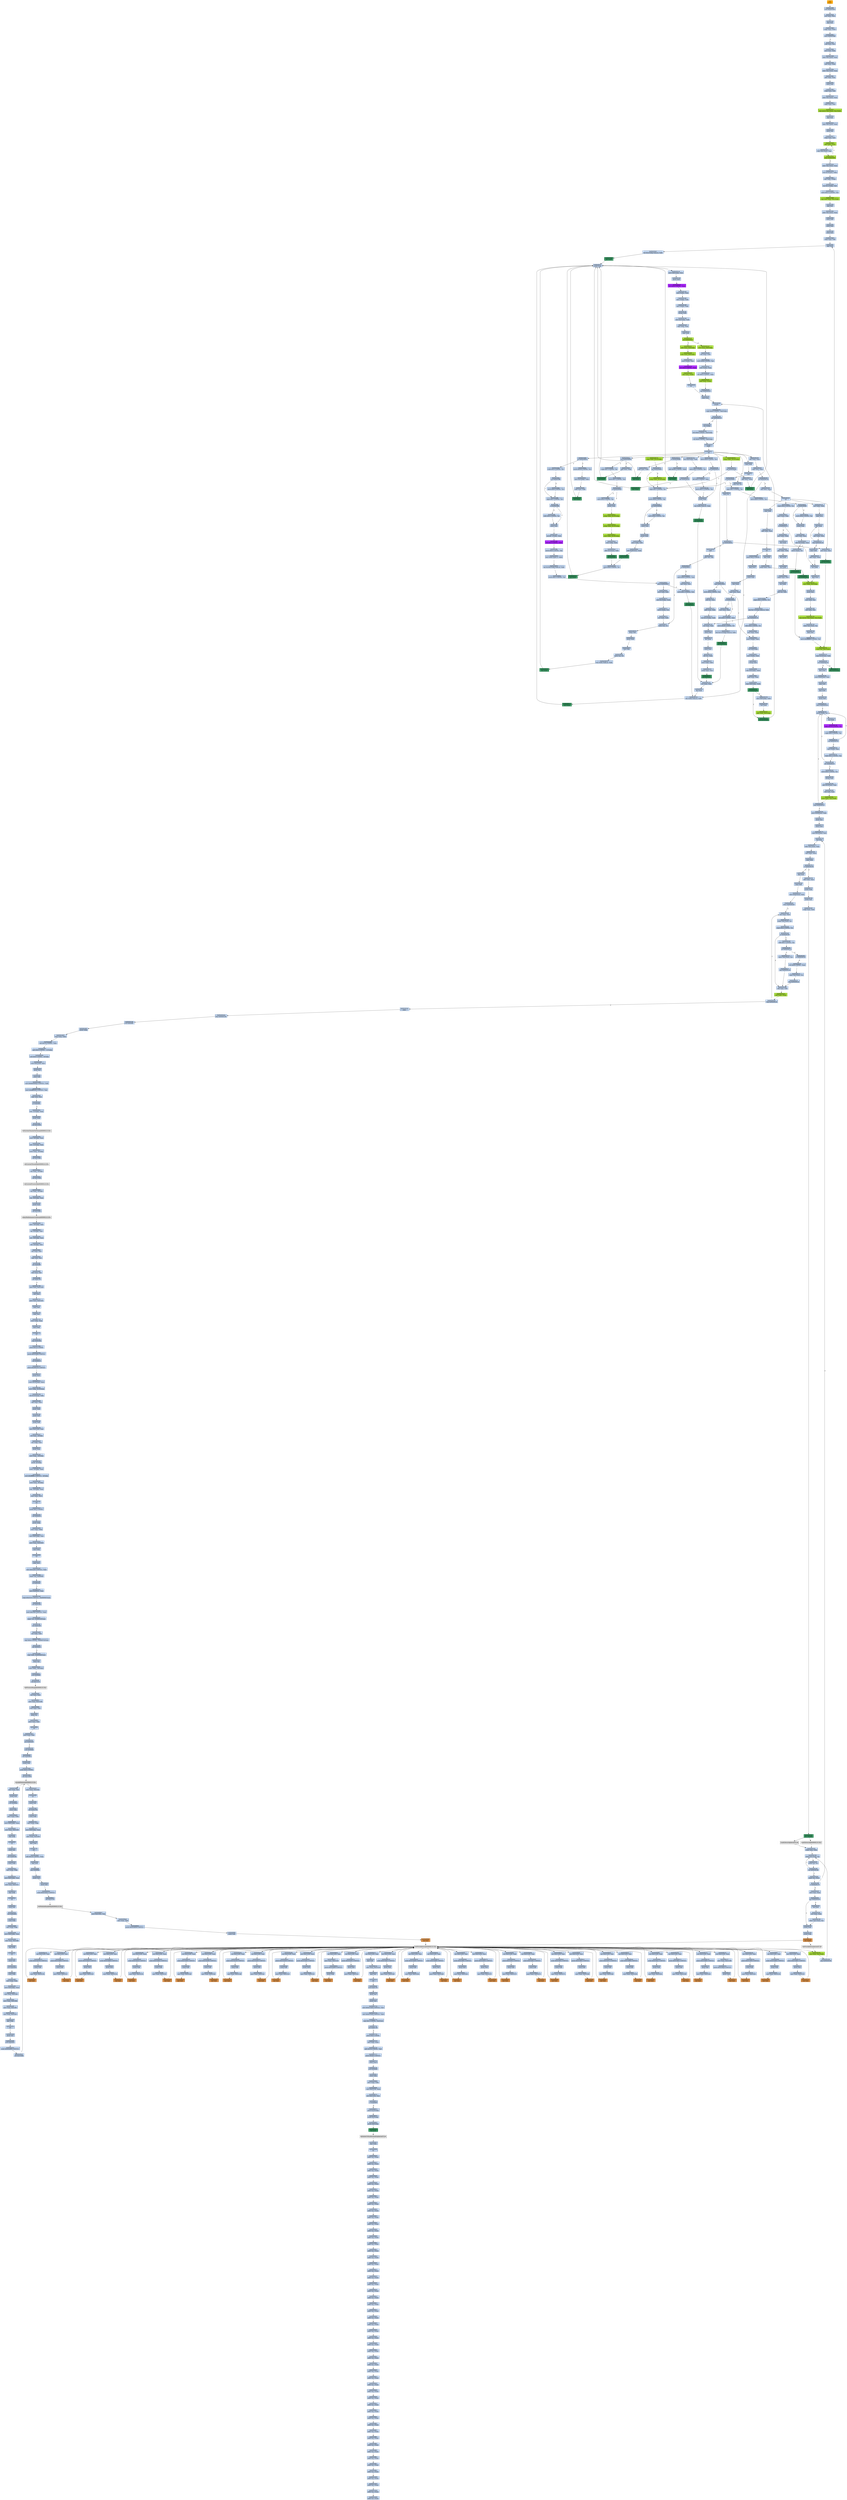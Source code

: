 strict digraph G {
	graph [bgcolor=transparent,
		name=G
	];
	node [color=lightsteelblue,
		fillcolor=lightsteelblue,
		shape=rectangle,
		style=filled
	];
	a0x00435f9epusha_	[color=lightgrey,
		fillcolor=orange,
		label="start\npusha "];
	a0x00435f9fcall_0x00435fad	[label="0x00435f9f\ncall 0x00435fad"];
	a0x00435f9epusha_ -> a0x00435f9fcall_0x00435fad	[color="#000000"];
	a0x00435fadxorl_ecx_ecx	[label="0x00435fad\nxorl %ecx, %ecx"];
	a0x00435f9fcall_0x00435fad -> a0x00435fadxorl_ecx_ecx	[color="#000000"];
	a0x00435fafpopl_esi	[label="0x00435faf\npopl %esi"];
	a0x00435fadxorl_ecx_ecx -> a0x00435fafpopl_esi	[color="#000000"];
	a0x00435fb0xchgl_ecx_esi_	[label="0x00435fb0\nxchgl %ecx, (%esi)"];
	a0x00435fafpopl_esi -> a0x00435fb0xchgl_ecx_esi_	[color="#000000"];
	a0x00435fb2jecxz_0x00435fa8	[label="0x00435fb2\njecxz 0x00435fa8"];
	a0x00435fb0xchgl_ecx_esi_ -> a0x00435fb2jecxz_0x00435fa8	[color="#000000"];
	a0x00435fb4subl_ecx_esi	[label="0x00435fb4\nsubl %ecx, %esi"];
	a0x00435fb2jecxz_0x00435fa8 -> a0x00435fb4subl_ecx_esi	[color="#000000",
		label=F];
	a0x00435fb6movl_esi_ebx	[label="0x00435fb6\nmovl %esi, %ebx"];
	a0x00435fb4subl_ecx_esi -> a0x00435fb6movl_esi_ebx	[color="#000000"];
	a0x00435fb8lodsl_ds_esi__eax	[label="0x00435fb8\nlodsl %ds:(%esi), %eax"];
	a0x00435fb6movl_esi_ebx -> a0x00435fb8lodsl_ds_esi__eax	[color="#000000"];
	a0x00435fb9subl_eax_ebx	[label="0x00435fb9\nsubl %eax, %ebx"];
	a0x00435fb8lodsl_ds_esi__eax -> a0x00435fb9subl_eax_ebx	[color="#000000"];
	a0x00435fbblodsl_ds_esi__eax	[label="0x00435fbb\nlodsl %ds:(%esi), %eax"];
	a0x00435fb9subl_eax_ebx -> a0x00435fbblodsl_ds_esi__eax	[color="#000000"];
	a0x00435fbcaddl_ebx_eax	[label="0x00435fbc\naddl %ebx, %eax"];
	a0x00435fbblodsl_ds_esi__eax -> a0x00435fbcaddl_ebx_eax	[color="#000000"];
	a0x00435fbepushl_eax	[label="0x00435fbe\npushl %eax"];
	a0x00435fbcaddl_ebx_eax -> a0x00435fbepushl_eax	[color="#000000"];
	a0x00435fbfxchgl_eax_edi	[label="0x00435fbf\nxchgl %eax, %edi"];
	a0x00435fbepushl_eax -> a0x00435fbfxchgl_eax_edi	[color="#000000"];
	a0x00435fc0lodsl_ds_esi__eax	[label="0x00435fc0\nlodsl %ds:(%esi), %eax"];
	a0x00435fbfxchgl_eax_edi -> a0x00435fc0lodsl_ds_esi__eax	[color="#000000"];
	a0x00435fc1xchgl_eax_ecx	[label="0x00435fc1\nxchgl %eax, %ecx"];
	a0x00435fc0lodsl_ds_esi__eax -> a0x00435fc1xchgl_eax_ecx	[color="#000000"];
	a0x00435fc2repz_movsl_ds_esi__es_edi_	[color=yellowgreen,
		fillcolor=yellowgreen,
		label="0x00435fc2\nrepz movsl %ds:(%esi), %es:(%edi)"];
	a0x00435fc1xchgl_eax_ecx -> a0x00435fc2repz_movsl_ds_esi__es_edi_	[color="#000000"];
	a0x00435fc4popl_esi	[label="0x00435fc4\npopl %esi"];
	a0x00435fc2repz_movsl_ds_esi__es_edi_ -> a0x00435fc4popl_esi	[color="#000000"];
	a0x00435fc5lodsl_ds_esi__eax	[label="0x00435fc5\nlodsl %ds:(%esi), %eax"];
	a0x00435fc4popl_esi -> a0x00435fc5lodsl_ds_esi__eax	[color="#000000"];
	a0x00435fc6pushl_esi	[label="0x00435fc6\npushl %esi"];
	a0x00435fc5lodsl_ds_esi__eax -> a0x00435fc6pushl_esi	[color="#000000"];
	a0x00435fc7xchgl_eax_ecx	[label="0x00435fc7\nxchgl %eax, %ecx"];
	a0x00435fc6pushl_esi -> a0x00435fc7xchgl_eax_ecx	[color="#000000"];
	a0x00435fc8addl_ebx_esi_	[color=yellowgreen,
		fillcolor=yellowgreen,
		label="0x00435fc8\naddl %ebx, (%esi)"];
	a0x00435fc7xchgl_eax_ecx -> a0x00435fc8addl_ebx_esi_	[color="#000000"];
	a0x00435fcalodsl_ds_esi__eax	[label="0x00435fca\nlodsl %ds:(%esi), %eax"];
	a0x00435fc8addl_ebx_esi_ -> a0x00435fcalodsl_ds_esi__eax	[color="#000000"];
	a0x00435fcbloop_0x00435fc8	[color=yellowgreen,
		fillcolor=yellowgreen,
		label="0x00435fcb\nloop 0x00435fc8"];
	a0x00435fcalodsl_ds_esi__eax -> a0x00435fcbloop_0x00435fc8	[color="#000000"];
	a0x00435fcbloop_0x00435fc8 -> a0x00435fc8addl_ebx_esi_	[color="#000000",
		label=T];
	a0x00435fcdlodsl_ds_esi__eax	[label="0x00435fcd\nlodsl %ds:(%esi), %eax"];
	a0x00435fcbloop_0x00435fc8 -> a0x00435fcdlodsl_ds_esi__eax	[color="#000000",
		label=F];
	a0x00435fceleal_0x10esi__ebp	[label="0x00435fce\nleal 0x10(%esi), %ebp"];
	a0x00435fcdlodsl_ds_esi__eax -> a0x00435fceleal_0x10esi__ebp	[color="#000000"];
	a0x00435fd1addl_ebx_ebp_	[label="0x00435fd1\naddl %ebx, (%ebp)"];
	a0x00435fceleal_0x10esi__ebp -> a0x00435fd1addl_ebx_ebp_	[color="#000000"];
	a0x00435fd4leal_0x1cebp__edi	[label="0x00435fd4\nleal 0x1c(%ebp), %edi"];
	a0x00435fd1addl_ebx_ebp_ -> a0x00435fd4leal_0x1cebp__edi	[color="#000000"];
	a0x00435fd7movb_0x1cUINT8_ch	[label="0x00435fd7\nmovb $0x1c<UINT8>, %ch"];
	a0x00435fd4leal_0x1cebp__edi -> a0x00435fd7movb_0x1cUINT8_ch	[color="#000000"];
	a0x00435fd9repz_stosl_eax_es_edi_	[color=yellowgreen,
		fillcolor=yellowgreen,
		label="0x00435fd9\nrepz stosl %eax, %es:(%edi)"];
	a0x00435fd7movb_0x1cUINT8_ch -> a0x00435fd9repz_stosl_eax_es_edi_	[color="#000000"];
	a0x00435fdbpopl_esi	[label="0x00435fdb\npopl %esi"];
	a0x00435fd9repz_stosl_eax_es_edi_ -> a0x00435fdbpopl_esi	[color="#000000"];
	a0x00435fdclodsl_ds_esi__eax	[label="0x00435fdc\nlodsl %ds:(%esi), %eax"];
	a0x00435fdbpopl_esi -> a0x00435fdclodsl_ds_esi__eax	[color="#000000"];
	a0x00435fddpushl_ebx	[label="0x00435fdd\npushl %ebx"];
	a0x00435fdclodsl_ds_esi__eax -> a0x00435fddpushl_ebx	[color="#000000"];
	a0x00435fdepushl_eax	[label="0x00435fde\npushl %eax"];
	a0x00435fddpushl_ebx -> a0x00435fdepushl_eax	[color="#000000"];
	a0x00435fdfpushl_ecx	[label="0x00435fdf\npushl %ecx"];
	a0x00435fdepushl_eax -> a0x00435fdfpushl_ecx	[color="#000000"];
	a0x00435fe0xchgl_eax_edi	[label="0x00435fe0\nxchgl %eax, %edi"];
	a0x00435fdfpushl_ecx -> a0x00435fe0xchgl_eax_edi	[color="#000000"];
	a0x00435fe1popl_eax	[label="0x00435fe1\npopl %eax"];
	a0x00435fe0xchgl_eax_edi -> a0x00435fe1popl_eax	[color="#000000"];
	a0x00435fe2leal_0x5cebpeax4__edx	[label="0x00435fe2\nleal 0x5c(%ebp,%eax,4), %edx"];
	a0x00435fe1popl_eax -> a0x00435fe2leal_0x5cebpeax4__edx	[color="#000000"];
	a0x00435fe6call_esi_	[color=seagreen,
		fillcolor=seagreen,
		label="0x00435fe6\ncall (%esi)"];
	a0x00435fe2leal_0x5cebpeax4__edx -> a0x00435fe6call_esi_	[color="#000000"];
	a0x004361ccpushl_eax	[label="0x004361cc\npushl %eax"];
	a0x00435fe6call_esi_ -> a0x004361ccpushl_eax	[color="#000000"];
	a0x004361cdmovl_0x8ebp__eax	[label="0x004361cd\nmovl 0x8(%ebp), %eax"];
	a0x004361ccpushl_eax -> a0x004361cdmovl_0x8ebp__eax	[color="#000000"];
	a0x004361d0pushl_edx	[label="0x004361d0\npushl %edx"];
	a0x004361cdmovl_0x8ebp__eax -> a0x004361d0pushl_edx	[color="#000000"];
	a0x004361d1shrl_0xbUINT8_eax	[color=purple,
		fillcolor=purple,
		label="0x004361d1\nshrl $0xb<UINT8>, %eax"];
	a0x004361d0pushl_edx -> a0x004361d1shrl_0xbUINT8_eax	[color="#000000"];
	a0x004361d4mull_edx__eax	[label="0x004361d4\nmull (%edx), %eax"];
	a0x004361d1shrl_0xbUINT8_eax -> a0x004361d4mull_edx__eax	[color="#000000"];
	a0x004361d6movl_ebp__edx	[label="0x004361d6\nmovl (%ebp), %edx"];
	a0x004361d4mull_edx__eax -> a0x004361d6movl_ebp__edx	[color="#000000"];
	a0x004361d9movl_edx__edx	[label="0x004361d9\nmovl (%edx), %edx"];
	a0x004361d6movl_ebp__edx -> a0x004361d9movl_edx__edx	[color="#000000"];
	a0x004361dbbswap_edx	[label="0x004361db\nbswap %edx"];
	a0x004361d9movl_edx__edx -> a0x004361dbbswap_edx	[color="#000000"];
	a0x004361ddsubl_0x4ebp__edx	[label="0x004361dd\nsubl 0x4(%ebp), %edx"];
	a0x004361dbbswap_edx -> a0x004361ddsubl_0x4ebp__edx	[color="#000000"];
	a0x004361e0cmpl_edx_eax	[label="0x004361e0\ncmpl %edx, %eax"];
	a0x004361ddsubl_0x4ebp__edx -> a0x004361e0cmpl_edx_eax	[color="#000000"];
	a0x004361e2popl_edx	[label="0x004361e2\npopl %edx"];
	a0x004361e0cmpl_edx_eax -> a0x004361e2popl_edx	[color="#000000"];
	a0x004361e3jbe_0x004361f5	[color=yellowgreen,
		fillcolor=yellowgreen,
		label="0x004361e3\njbe 0x004361f5"];
	a0x004361e2popl_edx -> a0x004361e3jbe_0x004361f5	[color="#000000"];
	a0x004361e5movl_eax_0x8ebp_	[color=yellowgreen,
		fillcolor=yellowgreen,
		label="0x004361e5\nmovl %eax, 0x8(%ebp)"];
	a0x004361e3jbe_0x004361f5 -> a0x004361e5movl_eax_0x8ebp_	[color="#000000",
		label=F];
	a0x004361f5addl_eax_0x4ebp_	[color=yellowgreen,
		fillcolor=yellowgreen,
		label="0x004361f5\naddl %eax, 0x4(%ebp)"];
	a0x004361e3jbe_0x004361f5 -> a0x004361f5addl_eax_0x4ebp_	[color="#000000",
		label=T];
	a0x004361e8xorl_eax_eax	[label="0x004361e8\nxorl %eax, %eax"];
	a0x004361e5movl_eax_0x8ebp_ -> a0x004361e8xorl_eax_eax	[color="#000000"];
	a0x004361eamovb_0x8UINT8_ah	[label="0x004361ea\nmovb $0x8<UINT8>, %ah"];
	a0x004361e8xorl_eax_eax -> a0x004361eamovb_0x8UINT8_ah	[color="#000000"];
	a0x004361ecsubl_edx__eax	[label="0x004361ec\nsubl (%edx), %eax"];
	a0x004361eamovb_0x8UINT8_ah -> a0x004361ecsubl_edx__eax	[color="#000000"];
	a0x004361eeshrl_0x5UINT8_eax	[label="0x004361ee\nshrl $0x5<UINT8>, %eax"];
	a0x004361ecsubl_edx__eax -> a0x004361eeshrl_0x5UINT8_eax	[color="#000000"];
	a0x004361f1addl_eax_edx_	[color=yellowgreen,
		fillcolor=yellowgreen,
		label="0x004361f1\naddl %eax, (%edx)"];
	a0x004361eeshrl_0x5UINT8_eax -> a0x004361f1addl_eax_edx_	[color="#000000"];
	a0x004361f3jmp_0x00436203	[label="0x004361f3\njmp 0x00436203"];
	a0x004361f1addl_eax_edx_ -> a0x004361f3jmp_0x00436203	[color="#000000"];
	a0x00436203popl_eax	[label="0x00436203\npopl %eax"];
	a0x004361f3jmp_0x00436203 -> a0x00436203popl_eax	[color="#000000"];
	a0x00436204pushfl_	[label="0x00436204\npushfl "];
	a0x00436203popl_eax -> a0x00436204pushfl_	[color="#000000"];
	a0x00436205cmpb_0x0UINT8_0xbebp_	[label="0x00436205\ncmpb $0x0<UINT8>, 0xb(%ebp)"];
	a0x00436204pushfl_ -> a0x00436205cmpb_0x0UINT8_0xbebp_	[color="#000000"];
	a0x00436209jne_0x00436216	[label="0x00436209\njne 0x00436216"];
	a0x00436205cmpb_0x0UINT8_0xbebp_ -> a0x00436209jne_0x00436216	[color="#000000"];
	a0x00436216popfl_	[label="0x00436216\npopfl "];
	a0x00436209jne_0x00436216 -> a0x00436216popfl_	[color="#000000",
		label=T];
	a0x0043620bincl_ebp_	[label="0x0043620b\nincl (%ebp)"];
	a0x00436209jne_0x00436216 -> a0x0043620bincl_ebp_	[color="#000000",
		label=F];
	a0x00436217ret	[label="0x00436217\nret"];
	a0x00436216popfl_ -> a0x00436217ret	[color="#000000"];
	a0x00435fe8jb_0x00436041	[label="0x00435fe8\njb 0x00436041"];
	a0x00436217ret -> a0x00435fe8jb_0x00436041	[color="#000000"];
	a0x00436220adcl_eax_eax	[label="0x00436220\nadcl %eax, %eax"];
	a0x00436217ret -> a0x00436220adcl_eax_eax	[color="#000000"];
	a0x0043604ajae_0x00436098	[label="0x0043604a\njae 0x00436098"];
	a0x00436217ret -> a0x0043604ajae_0x00436098	[color="#000000"];
	a0x00436050jb_0x0043606b	[label="0x00436050\njb 0x0043606b"];
	a0x00436217ret -> a0x00436050jb_0x0043606b	[color="#000000"];
	a0x00436056jb_0x00436081	[label="0x00436056\njb 0x00436081"];
	a0x00436217ret -> a0x00436056jb_0x00436081	[color="#000000"];
	a0x0043622dleal_0x4edx__edx	[label="0x0043622d\nleal 0x4(%edx), %edx"];
	a0x00436217ret -> a0x0043622dleal_0x4edx__edx	[color="#000000"];
	a0x00436026popl_edx	[label="0x00436026\npopl %edx"];
	a0x00436217ret -> a0x00436026popl_edx	[color="#000000"];
	a0x00436236movb_0x9UINT8_al	[label="0x00436236\nmovb $0x9<UINT8>, %al"];
	a0x00436217ret -> a0x00436236movb_0x9UINT8_al	[color="#000000"];
	a0x0043610dloop_0x004360ef	[label="0x0043610d\nloop 0x004360ef"];
	a0x00436217ret -> a0x0043610dloop_0x004360ef	[color="#000000"];
	a0x00436070xchgl_ebx_0x10ebp_	[color=yellowgreen,
		fillcolor=yellowgreen,
		label="0x00436070\nxchgl %ebx, 0x10(%ebp)"];
	a0x00436217ret -> a0x00436070xchgl_ebx_0x10ebp_	[color="#000000"];
	a0x00436079xchgl_ebx_0x14ebp_	[color=yellowgreen,
		fillcolor=yellowgreen,
		label="0x00436079\nxchgl %ebx, 0x14(%ebp)"];
	a0x00436217ret -> a0x00436079xchgl_ebx_0x14ebp_	[color="#000000"];
	a0x00435feasubb_0x3UINT8_al	[label="0x00435fea\nsubb $0x3<UINT8>, %al"];
	a0x00435fe8jb_0x00436041 -> a0x00435feasubb_0x3UINT8_al	[color="#000000",
		label=F];
	a0x00436041movb_0x30UINT8_cl	[label="0x00436041\nmovb $0x30<UINT8>, %cl"];
	a0x00435fe8jb_0x00436041 -> a0x00436041movb_0x30UINT8_cl	[color="#000000",
		label=T];
	a0x00435fecjae_0x00435ff0	[label="0x00435fec\njae 0x00435ff0"];
	a0x00435feasubb_0x3UINT8_al -> a0x00435fecjae_0x00435ff0	[color="#000000"];
	a0x00435feemovb_0x0UINT8_al	[label="0x00435fee\nmovb $0x0<UINT8>, %al"];
	a0x00435fecjae_0x00435ff0 -> a0x00435feemovb_0x0UINT8_al	[color="#000000",
		label=F];
	a0x00435ff0cmpb_0x7UINT8_al	[label="0x00435ff0\ncmpb $0x7<UINT8>, %al"];
	a0x00435fecjae_0x00435ff0 -> a0x00435ff0cmpb_0x7UINT8_al	[color="#000000",
		label=T];
	a0x00435feemovb_0x0UINT8_al -> a0x00435ff0cmpb_0x7UINT8_al	[color="#000000"];
	a0x00435ff2jb_0x00435ff6	[label="0x00435ff2\njb 0x00435ff6"];
	a0x00435ff0cmpb_0x7UINT8_al -> a0x00435ff2jb_0x00435ff6	[color="#000000"];
	a0x00435ff6pushl_eax	[label="0x00435ff6\npushl %eax"];
	a0x00435ff2jb_0x00435ff6 -> a0x00435ff6pushl_eax	[color="#000000",
		label=T];
	a0x00435ff4subb_0x3UINT8_al	[label="0x00435ff4\nsubb $0x3<UINT8>, %al"];
	a0x00435ff2jb_0x00435ff6 -> a0x00435ff4subb_0x3UINT8_al	[color="#000000",
		label=F];
	a0x00435ff7movzbl__1edi__ebx	[label="0x00435ff7\nmovzbl -1(%edi), %ebx"];
	a0x00435ff6pushl_eax -> a0x00435ff7movzbl__1edi__ebx	[color="#000000"];
	a0x00435ffbshll_0x3UINT8_ebx	[color=purple,
		fillcolor=purple,
		label="0x00435ffb\nshll $0x3<UINT8>, %ebx"];
	a0x00435ff7movzbl__1edi__ebx -> a0x00435ffbshll_0x3UINT8_ebx	[color="#000000"];
	a0x00435ffemovb_0x0UINT8_bl	[label="0x00435ffe\nmovb $0x0<UINT8>, %bl"];
	a0x00435ffbshll_0x3UINT8_ebx -> a0x00435ffemovb_0x0UINT8_bl	[color="#000000"];
	a0x00436000leal_ebxebx2__ebx	[label="0x00436000\nleal (%ebx,%ebx,2), %ebx"];
	a0x00435ffemovb_0x0UINT8_bl -> a0x00436000leal_ebxebx2__ebx	[color="#000000"];
	a0x00436003leal_0x100cebpebx4__ebx	[label="0x00436003\nleal 0x100c(%ebp,%ebx,4), %ebx"];
	a0x00436000leal_ebxebx2__ebx -> a0x00436003leal_0x100cebpebx4__ebx	[color="#000000"];
	a0x0043600amovb_0x1UINT8_al	[label="0x0043600a\nmovb $0x1<UINT8>, %al"];
	a0x00436003leal_0x100cebpebx4__ebx -> a0x0043600amovb_0x1UINT8_al	[color="#000000"];
	a0x0043600cjecxz_0x00436037	[label="0x0043600c\njecxz 0x00436037"];
	a0x0043600amovb_0x1UINT8_al -> a0x0043600cjecxz_0x00436037	[color="#000000"];
	a0x00436037movb_0x1UINT8_ch	[label="0x00436037\nmovb $0x1<UINT8>, %ch"];
	a0x0043600cjecxz_0x00436037 -> a0x00436037movb_0x1UINT8_ch	[color="#000000",
		label=T];
	a0x0043600emovl_edi_edx	[label="0x0043600e\nmovl %edi, %edx"];
	a0x0043600cjecxz_0x00436037 -> a0x0043600emovl_edi_edx	[color="#000000",
		label=F];
	a0x00436039call_0x8esi_	[color=seagreen,
		fillcolor=seagreen,
		label="0x00436039\ncall 0x8(%esi)"];
	a0x00436037movb_0x1UINT8_ch -> a0x00436039call_0x8esi_	[color="#000000"];
	a0x0043621bleal_ebxeax4__edx	[label="0x0043621b\nleal (%ebx,%eax,4), %edx"];
	a0x00436039call_0x8esi_ -> a0x0043621bleal_ebxeax4__edx	[color="#000000"];
	a0x0043621ecall_esi_	[color=seagreen,
		fillcolor=seagreen,
		label="0x0043621e\ncall (%esi)"];
	a0x0043621bleal_ebxeax4__edx -> a0x0043621ecall_esi_	[color="#000000"];
	a0x0043621ecall_esi_ -> a0x004361ccpushl_eax	[color="#000000"];
	a0x00436222cmpl_ecx_eax	[label="0x00436222\ncmpl %ecx, %eax"];
	a0x00436220adcl_eax_eax -> a0x00436222cmpl_ecx_eax	[color="#000000"];
	a0x00436224jb_0x0043621b	[label="0x00436224\njb 0x0043621b"];
	a0x00436222cmpl_ecx_eax -> a0x00436224jb_0x0043621b	[color="#000000"];
	a0x00436224jb_0x0043621b -> a0x0043621bleal_ebxeax4__edx	[color="#000000",
		label=T];
	a0x00436226subl_ecx_eax	[label="0x00436226\nsubl %ecx, %eax"];
	a0x00436224jb_0x0043621b -> a0x00436226subl_ecx_eax	[color="#000000",
		label=F];
	a0x004361f8subl_eax_0x8ebp_	[color=yellowgreen,
		fillcolor=yellowgreen,
		label="0x004361f8\nsubl %eax, 0x8(%ebp)"];
	a0x004361f5addl_eax_0x4ebp_ -> a0x004361f8subl_eax_0x8ebp_	[color="#000000"];
	a0x004361fbmovl_edx__eax	[label="0x004361fb\nmovl (%edx), %eax"];
	a0x004361f8subl_eax_0x8ebp_ -> a0x004361fbmovl_edx__eax	[color="#000000"];
	a0x004361fdshrl_0x5UINT8_eax	[color=purple,
		fillcolor=purple,
		label="0x004361fd\nshrl $0x5<UINT8>, %eax"];
	a0x004361fbmovl_edx__eax -> a0x004361fdshrl_0x5UINT8_eax	[color="#000000"];
	a0x00436200subl_eax_edx_	[color=yellowgreen,
		fillcolor=yellowgreen,
		label="0x00436200\nsubl %eax, (%edx)"];
	a0x004361fdshrl_0x5UINT8_eax -> a0x00436200subl_eax_edx_	[color="#000000"];
	a0x00436202stc_	[label="0x00436202\nstc "];
	a0x00436200subl_eax_edx_ -> a0x00436202stc_	[color="#000000"];
	a0x00436202stc_ -> a0x00436203popl_eax	[color="#000000"];
	a0x0043620eshll_0x8UINT8_0x4ebp_	[label="0x0043620e\nshll $0x8<UINT8>, 0x4(%ebp)"];
	a0x0043620bincl_ebp_ -> a0x0043620eshll_0x8UINT8_0x4ebp_	[color="#000000"];
	a0x00436212shll_0x8UINT8_0x8ebp_	[label="0x00436212\nshll $0x8<UINT8>, 0x8(%ebp)"];
	a0x0043620eshll_0x8UINT8_0x4ebp_ -> a0x00436212shll_0x8UINT8_0x8ebp_	[color="#000000"];
	a0x00436212shll_0x8UINT8_0x8ebp_ -> a0x00436216popfl_	[color="#000000"];
	a0x00436228ret	[label="0x00436228\nret"];
	a0x00436226subl_ecx_eax -> a0x00436228ret	[color="#000000"];
	a0x0043603cxorl_ecx_ecx	[label="0x0043603c\nxorl %ecx, %ecx"];
	a0x00436228ret -> a0x0043603cxorl_ecx_ecx	[color="#000000"];
	a0x00436246popl_ebx	[label="0x00436246\npopl %ebx"];
	a0x00436228ret -> a0x00436246popl_ebx	[color="#000000"];
	a0x004360cccmpb_0x4UINT8_al	[label="0x004360cc\ncmpb $0x4<UINT8>, %al"];
	a0x00436228ret -> a0x004360cccmpb_0x4UINT8_al	[color="#000000"];
	a0x00436125xorl_edx_edx	[label="0x00436125\nxorl %edx, %edx"];
	a0x00436228ret -> a0x00436125xorl_edx_edx	[color="#000000"];
	a0x0043603ejmp_0x1cesi_	[color=seagreen,
		fillcolor=seagreen,
		label="0x0043603e\njmp 0x1c(%esi)"];
	a0x0043603cxorl_ecx_ecx -> a0x0043603ejmp_0x1cesi_	[color="#000000"];
	a0x00436141stosb_al_es_edi_	[color=yellowgreen,
		fillcolor=yellowgreen,
		label="0x00436141\nstosb %al, %es:(%edi)"];
	a0x0043603ejmp_0x1cesi_ -> a0x00436141stosb_al_es_edi_	[color="#000000"];
	a0x00436142cmpl_0x24esi__edi	[label="0x00436142\ncmpl 0x24(%esi), %edi"];
	a0x00436141stosb_al_es_edi_ -> a0x00436142cmpl_0x24esi__edi	[color="#000000"];
	a0x00436145jae_0x0043614a	[label="0x00436145\njae 0x0043614a"];
	a0x00436142cmpl_0x24esi__edi -> a0x00436145jae_0x0043614a	[color="#000000"];
	a0x00436147jmp_0x20esi_	[color=seagreen,
		fillcolor=seagreen,
		label="0x00436147\njmp 0x20(%esi)"];
	a0x00436145jae_0x0043614a -> a0x00436147jmp_0x20esi_	[color="#000000",
		label=F];
	a0x0043614apopl_eax	[label="0x0043614a\npopl %eax"];
	a0x00436145jae_0x0043614a -> a0x0043614apopl_eax	[color="#000000",
		label=T];
	a0x00436147jmp_0x20esi_ -> a0x00435fe1popl_eax	[color="#000000"];
	a0x00436043movl_0xcebp__ebx	[label="0x00436043\nmovl 0xc(%ebp), %ebx"];
	a0x00436041movb_0x30UINT8_cl -> a0x00436043movl_0xcebp__ebx	[color="#000000"];
	a0x00436046addl_ecx_edx	[label="0x00436046\naddl %ecx, %edx"];
	a0x00436043movl_0xcebp__ebx -> a0x00436046addl_ecx_edx	[color="#000000"];
	a0x00436048call_esi_	[color=seagreen,
		fillcolor=seagreen,
		label="0x00436048\ncall (%esi)"];
	a0x00436046addl_ecx_edx -> a0x00436048call_esi_	[color="#000000"];
	a0x00436048call_esi_ -> a0x004361ccpushl_eax	[color="#000000"];
	a0x0043604caddl_ecx_edx	[label="0x0043604c\naddl %ecx, %edx"];
	a0x0043604ajae_0x00436098 -> a0x0043604caddl_ecx_edx	[color="#000000",
		label=F];
	a0x00436098cmpb_0x7UINT8_al	[label="0x00436098\ncmpb $0x7<UINT8>, %al"];
	a0x0043604ajae_0x00436098 -> a0x00436098cmpb_0x7UINT8_al	[color="#000000",
		label=T];
	a0x0043604ecall_esi_	[color=seagreen,
		fillcolor=seagreen,
		label="0x0043604e\ncall (%esi)"];
	a0x0043604caddl_ecx_edx -> a0x0043604ecall_esi_	[color="#000000"];
	a0x0043604ecall_esi_ -> a0x004361ccpushl_eax	[color="#000000"];
	a0x00436052addl_ecx_edx	[label="0x00436052\naddl %ecx, %edx"];
	a0x00436050jb_0x0043606b -> a0x00436052addl_ecx_edx	[color="#000000",
		label=F];
	a0x0043606baddl_0x60UINT8_edx	[label="0x0043606b\naddl $0x60<UINT8>, %edx"];
	a0x00436050jb_0x0043606b -> a0x0043606baddl_0x60UINT8_edx	[color="#000000",
		label=T];
	a0x00436054call_esi_	[color=seagreen,
		fillcolor=seagreen,
		label="0x00436054\ncall (%esi)"];
	a0x00436052addl_ecx_edx -> a0x00436054call_esi_	[color="#000000"];
	a0x00436054call_esi_ -> a0x004361ccpushl_eax	[color="#000000"];
	a0x00436081cmpb_0x7UINT8_al	[label="0x00436081\ncmpb $0x7<UINT8>, %al"];
	a0x00436056jb_0x00436081 -> a0x00436081cmpb_0x7UINT8_al	[color="#000000",
		label=T];
	a0x00436058cmpb_0x7UINT8_al	[label="0x00436058\ncmpb $0x7<UINT8>, %al"];
	a0x00436056jb_0x00436081 -> a0x00436058cmpb_0x7UINT8_al	[color="#000000",
		label=F];
	a0x00436083movb_0x8UINT8_al	[label="0x00436083\nmovb $0x8<UINT8>, %al"];
	a0x00436081cmpb_0x7UINT8_al -> a0x00436083movb_0x8UINT8_al	[color="#000000"];
	a0x00436085jb_0x00436089	[label="0x00436085\njb 0x00436089"];
	a0x00436083movb_0x8UINT8_al -> a0x00436085jb_0x00436089	[color="#000000"];
	a0x00436089pushl_eax	[label="0x00436089\npushl %eax"];
	a0x00436085jb_0x00436089 -> a0x00436089pushl_eax	[color="#000000",
		label=T];
	a0x00436087movb_0xbUINT8_al	[label="0x00436087\nmovb $0xb<UINT8>, %al"];
	a0x00436085jb_0x00436089 -> a0x00436087movb_0xbUINT8_al	[color="#000000",
		label=F];
	a0x0043608apushl_ebx	[label="0x0043608a\npushl %ebx"];
	a0x00436089pushl_eax -> a0x0043608apushl_ebx	[color="#000000"];
	a0x0043608bmovl_ebp_edx	[label="0x0043608b\nmovl %ebp, %edx"];
	a0x0043608apushl_ebx -> a0x0043608bmovl_ebp_edx	[color="#000000"];
	a0x0043608daddl_0x38esi__edx	[label="0x0043608d\naddl 0x38(%esi), %edx"];
	a0x0043608bmovl_ebp_edx -> a0x0043608daddl_0x38esi__edx	[color="#000000"];
	a0x00436090call_0xcesi_	[color=seagreen,
		fillcolor=seagreen,
		label="0x00436090\ncall 0xc(%esi)"];
	a0x0043608daddl_0x38esi__edx -> a0x00436090call_0xcesi_	[color="#000000"];
	a0x00436229movb_0x8UINT8_cl	[label="0x00436229\nmovb $0x8<UINT8>, %cl"];
	a0x00436090call_0xcesi_ -> a0x00436229movb_0x8UINT8_cl	[color="#000000"];
	a0x0043622bcall_esi_	[color=seagreen,
		fillcolor=seagreen,
		label="0x0043622b\ncall (%esi)"];
	a0x00436229movb_0x8UINT8_cl -> a0x0043622bcall_esi_	[color="#000000"];
	a0x0043622bcall_esi_ -> a0x004361ccpushl_eax	[color="#000000"];
	a0x00436230movb_0x1UINT8_al	[label="0x00436230\nmovb $0x1<UINT8>, %al"];
	a0x0043622dleal_0x4edx__edx -> a0x00436230movb_0x1UINT8_al	[color="#000000"];
	a0x00436232jae_0x0043623f	[label="0x00436232\njae 0x0043623f"];
	a0x00436230movb_0x1UINT8_al -> a0x00436232jae_0x0043623f	[color="#000000"];
	a0x0043623fpushl_eax	[label="0x0043623f\npushl %eax"];
	a0x00436232jae_0x0043623f -> a0x0043623fpushl_eax	[color="#000000",
		label=T];
	a0x00436234call_esi_	[color=seagreen,
		fillcolor=seagreen,
		label="0x00436234\ncall (%esi)"];
	a0x00436232jae_0x0043623f -> a0x00436234call_esi_	[color="#000000",
		label=F];
	a0x00436240leal_edxeax4__ebx	[label="0x00436240\nleal (%edx,%eax,4), %ebx"];
	a0x0043623fpushl_eax -> a0x00436240leal_edxeax4__ebx	[color="#000000"];
	a0x00436243call_0x4esi_	[color=seagreen,
		fillcolor=seagreen,
		label="0x00436243\ncall 0x4(%esi)"];
	a0x00436240leal_edxeax4__ebx -> a0x00436243call_0x4esi_	[color="#000000"];
	a0x00436218xorl_eax_eax	[label="0x00436218\nxorl %eax, %eax"];
	a0x00436243call_0x4esi_ -> a0x00436218xorl_eax_eax	[color="#000000"];
	a0x0043621aincl_eax	[label="0x0043621a\nincl %eax"];
	a0x00436218xorl_eax_eax -> a0x0043621aincl_eax	[color="#000000"];
	a0x0043621aincl_eax -> a0x0043621bleal_ebxeax4__edx	[color="#000000"];
	a0x00436247addl_ebx_eax	[label="0x00436247\naddl %ebx, %eax"];
	a0x00436246popl_ebx -> a0x00436247addl_ebx_eax	[color="#000000"];
	a0x00436249ret	[label="0x00436249\nret"];
	a0x00436247addl_ebx_eax -> a0x00436249ret	[color="#000000"];
	a0x00436093popl_ebx	[label="0x00436093\npopl %ebx"];
	a0x00436249ret -> a0x00436093popl_ebx	[color="#000000"];
	a0x004360b2pushl_0x3UINT8	[label="0x004360b2\npushl $0x3<UINT8>"];
	a0x00436249ret -> a0x004360b2pushl_0x3UINT8	[color="#000000"];
	a0x00436094xchgl_eax_ecx	[label="0x00436094\nxchgl %eax, %ecx"];
	a0x00436093popl_ebx -> a0x00436094xchgl_eax_ecx	[color="#000000"];
	a0x00436095jmp_0x30esi_	[color=seagreen,
		fillcolor=seagreen,
		label="0x00436095\njmp 0x30(%esi)"];
	a0x00436094xchgl_eax_ecx -> a0x00436095jmp_0x30esi_	[color="#000000"];
	a0x00436133movl_ebx_0xcebp_	[color=yellowgreen,
		fillcolor=yellowgreen,
		label="0x00436133\nmovl %ebx, 0xc(%ebp)"];
	a0x00436095jmp_0x30esi_ -> a0x00436133movl_ebx_0xcebp_	[color="#000000"];
	a0x00436136pushl_esi	[label="0x00436136\npushl %esi"];
	a0x00436133movl_ebx_0xcebp_ -> a0x00436136pushl_esi	[color="#000000"];
	a0x00436137movl_edi_esi	[label="0x00436137\nmovl %edi, %esi"];
	a0x00436136pushl_esi -> a0x00436137movl_edi_esi	[color="#000000"];
	a0x00436139subl_ebx_esi	[label="0x00436139\nsubl %ebx, %esi"];
	a0x00436137movl_edi_esi -> a0x00436139subl_ebx_esi	[color="#000000"];
	a0x0043613brepz_movsb_ds_esi__es_edi_	[color=yellowgreen,
		fillcolor=yellowgreen,
		label="0x0043613b\nrepz movsb %ds:(%esi), %es:(%edi)"];
	a0x00436139subl_ebx_esi -> a0x0043613brepz_movsb_ds_esi__es_edi_	[color="#000000"];
	a0x0043613dlodsb_ds_esi__al	[label="0x0043613d\nlodsb %ds:(%esi), %al"];
	a0x0043613brepz_movsb_ds_esi__es_edi_ -> a0x0043613dlodsb_ds_esi__al	[color="#000000"];
	a0x0043613epopl_esi	[label="0x0043613e\npopl %esi"];
	a0x0043613dlodsb_ds_esi__al -> a0x0043613epopl_esi	[color="#000000"];
	a0x0043613fmovb_0xffffff80UINT8_cl	[label="0x0043613f\nmovb $0xffffff80<UINT8>, %cl"];
	a0x0043613epopl_esi -> a0x0043613fmovb_0xffffff80UINT8_cl	[color="#000000"];
	a0x0043613fmovb_0xffffff80UINT8_cl -> a0x00436141stosb_al_es_edi_	[color="#000000"];
	a0x00436010subl_0xcebp__edx	[label="0x00436010\nsubl 0xc(%ebp), %edx"];
	a0x0043600emovl_edi_edx -> a0x00436010subl_0xcebp__edx	[color="#000000"];
	a0x00436013movb_edx__ch	[label="0x00436013\nmovb (%edx), %ch"];
	a0x00436010subl_0xcebp__edx -> a0x00436013movb_edx__ch	[color="#000000"];
	a0x00436015xorl_edx_edx	[label="0x00436015\nxorl %edx, %edx"];
	a0x00436013movb_edx__ch -> a0x00436015xorl_edx_edx	[color="#000000"];
	a0x00436017testb_ch_cl	[label="0x00436017\ntestb %ch, %cl"];
	a0x00436015xorl_edx_edx -> a0x00436017testb_ch_cl	[color="#000000"];
	a0x00436019setne_dh	[label="0x00436019\nsetne %dh"];
	a0x00436017testb_ch_cl -> a0x00436019setne_dh	[color="#000000"];
	a0x0043601cpushl_edx	[label="0x0043601c\npushl %edx"];
	a0x00436019setne_dh -> a0x0043601cpushl_edx	[color="#000000"];
	a0x0043601dincb_dh	[label="0x0043601d\nincb %dh"];
	a0x0043601cpushl_edx -> a0x0043601dincb_dh	[color="#000000"];
	a0x0043601fmovb_al_dl	[label="0x0043601f\nmovb %al, %dl"];
	a0x0043601dincb_dh -> a0x0043601fmovb_al_dl	[color="#000000"];
	a0x00436021leal_ebxedx4__edx	[label="0x00436021\nleal (%ebx,%edx,4), %edx"];
	a0x0043601fmovb_al_dl -> a0x00436021leal_ebxedx4__edx	[color="#000000"];
	a0x00436024call_esi_	[color=seagreen,
		fillcolor=seagreen,
		label="0x00436024\ncall (%esi)"];
	a0x00436021leal_ebxedx4__edx -> a0x00436024call_esi_	[color="#000000"];
	a0x00436024call_esi_ -> a0x004361ccpushl_eax	[color="#000000"];
	a0x00436027lahf_	[label="0x00436027\nlahf "];
	a0x00436026popl_edx -> a0x00436027lahf_	[color="#000000"];
	a0x00436028adcb_al_al	[label="0x00436028\nadcb %al, %al"];
	a0x00436027lahf_ -> a0x00436028adcb_al_al	[color="#000000"];
	a0x0043602ashrb_cl	[label="0x0043602a\nshrb %cl"];
	a0x00436028adcb_al_al -> a0x0043602ashrb_cl	[color="#000000"];
	a0x0043602cje_0x0043603c	[label="0x0043602c\nje 0x0043603c"];
	a0x0043602ashrb_cl -> a0x0043602cje_0x0043603c	[color="#000000"];
	a0x0043602cje_0x0043603c -> a0x0043603cxorl_ecx_ecx	[color="#000000",
		label=T];
	a0x0043602esahf_	[label="0x0043602e\nsahf "];
	a0x0043602cje_0x0043603c -> a0x0043602esahf_	[color="#000000",
		label=F];
	a0x0043602fsbbb_dl_dh	[label="0x0043602f\nsbbb %dl, %dh"];
	a0x0043602esahf_ -> a0x0043602fsbbb_dl_dh	[color="#000000"];
	a0x00436031je_0x00436017	[label="0x00436031\nje 0x00436017"];
	a0x0043602fsbbb_dl_dh -> a0x00436031je_0x00436017	[color="#000000"];
	a0x00436031je_0x00436017 -> a0x00436017testb_ch_cl	[color="#000000",
		label=T];
	a0x00436033movb_0x0UINT8_ah	[label="0x00436033\nmovb $0x0<UINT8>, %ah"];
	a0x00436031je_0x00436017 -> a0x00436033movb_0x0UINT8_ah	[color="#000000",
		label=F];
	a0x00436035xorl_ecx_ecx	[label="0x00436035\nxorl %ecx, %ecx"];
	a0x00436033movb_0x0UINT8_ah -> a0x00436035xorl_ecx_ecx	[color="#000000"];
	a0x00436035xorl_ecx_ecx -> a0x00436037movb_0x1UINT8_ch	[color="#000000"];
	a0x0043609amovb_0x7UINT8_al	[label="0x0043609a\nmovb $0x7<UINT8>, %al"];
	a0x00436098cmpb_0x7UINT8_al -> a0x0043609amovb_0x7UINT8_al	[color="#000000"];
	a0x0043609cjb_0x004360a0	[label="0x0043609c\njb 0x004360a0"];
	a0x0043609amovb_0x7UINT8_al -> a0x0043609cjb_0x004360a0	[color="#000000"];
	a0x004360a0pushl_eax	[label="0x004360a0\npushl %eax"];
	a0x0043609cjb_0x004360a0 -> a0x004360a0pushl_eax	[color="#000000",
		label=T];
	a0x0043609emovb_0xaUINT8_al	[label="0x0043609e\nmovb $0xa<UINT8>, %al"];
	a0x0043609cjb_0x004360a0 -> a0x0043609emovb_0xaUINT8_al	[color="#000000",
		label=F];
	a0x004360a1xchgl_ebx_0x10ebp_	[color=yellowgreen,
		fillcolor=yellowgreen,
		label="0x004360a1\nxchgl %ebx, 0x10(%ebp)"];
	a0x004360a0pushl_eax -> a0x004360a1xchgl_ebx_0x10ebp_	[color="#000000"];
	a0x004360a4xchgl_ebx_0x14ebp_	[color=yellowgreen,
		fillcolor=yellowgreen,
		label="0x004360a4\nxchgl %ebx, 0x14(%ebp)"];
	a0x004360a1xchgl_ebx_0x10ebp_ -> a0x004360a4xchgl_ebx_0x14ebp_	[color="#000000"];
	a0x004360a7movl_ebx_0x18ebp_	[color=yellowgreen,
		fillcolor=yellowgreen,
		label="0x004360a7\nmovl %ebx, 0x18(%ebp)"];
	a0x004360a4xchgl_ebx_0x14ebp_ -> a0x004360a7movl_ebx_0x18ebp_	[color="#000000"];
	a0x004360aamovl_ebp_edx	[label="0x004360aa\nmovl %ebp, %edx"];
	a0x004360a7movl_ebx_0x18ebp_ -> a0x004360aamovl_ebp_edx	[color="#000000"];
	a0x004360acaddl_0x3cesi__edx	[label="0x004360ac\naddl 0x3c(%esi), %edx"];
	a0x004360aamovl_ebp_edx -> a0x004360acaddl_0x3cesi__edx	[color="#000000"];
	a0x004360afcall_0xcesi_	[color=seagreen,
		fillcolor=seagreen,
		label="0x004360af\ncall 0xc(%esi)"];
	a0x004360acaddl_0x3cesi__edx -> a0x004360afcall_0xcesi_	[color="#000000"];
	a0x004360afcall_0xcesi_ -> a0x00436229movb_0x8UINT8_cl	[color="#000000"];
	a0x004360b4popl_ecx	[label="0x004360b4\npopl %ecx"];
	a0x004360b2pushl_0x3UINT8 -> a0x004360b4popl_ecx	[color="#000000"];
	a0x004360b5pushl_eax	[label="0x004360b5\npushl %eax"];
	a0x004360b4popl_ecx -> a0x004360b5pushl_eax	[color="#000000"];
	a0x004360b6decl_eax	[label="0x004360b6\ndecl %eax"];
	a0x004360b5pushl_eax -> a0x004360b6decl_eax	[color="#000000"];
	a0x004360b7cmpl_ecx_eax	[label="0x004360b7\ncmpl %ecx, %eax"];
	a0x004360b6decl_eax -> a0x004360b7cmpl_ecx_eax	[color="#000000"];
	a0x004360b9jb_0x004360bd	[label="0x004360b9\njb 0x004360bd"];
	a0x004360b7cmpl_ecx_eax -> a0x004360b9jb_0x004360bd	[color="#000000"];
	a0x004360bdshll_0x6UINT8_eax	[label="0x004360bd\nshll $0x6<UINT8>, %eax"];
	a0x004360b9jb_0x004360bd -> a0x004360bdshll_0x6UINT8_eax	[color="#000000",
		label=T];
	a0x004360bbmovl_ecx_eax	[label="0x004360bb\nmovl %ecx, %eax"];
	a0x004360b9jb_0x004360bd -> a0x004360bbmovl_ecx_eax	[color="#000000",
		label=F];
	a0x004360c0movb_0x40UINT8_cl	[label="0x004360c0\nmovb $0x40<UINT8>, %cl"];
	a0x004360bdshll_0x6UINT8_eax -> a0x004360c0movb_0x40UINT8_cl	[color="#000000"];
	a0x004360c2leal_0x37cebpeax4__ebx	[label="0x004360c2\nleal 0x37c(%ebp,%eax,4), %ebx"];
	a0x004360c0movb_0x40UINT8_cl -> a0x004360c2leal_0x37cebpeax4__ebx	[color="#000000"];
	a0x004360c9call_0x4esi_	[color=seagreen,
		fillcolor=seagreen,
		label="0x004360c9\ncall 0x4(%esi)"];
	a0x004360c2leal_0x37cebpeax4__ebx -> a0x004360c9call_0x4esi_	[color="#000000"];
	a0x004360c9call_0x4esi_ -> a0x00436218xorl_eax_eax	[color="#000000"];
	a0x004360cemovl_eax_ebx	[label="0x004360ce\nmovl %eax, %ebx"];
	a0x004360cccmpb_0x4UINT8_al -> a0x004360cemovl_eax_ebx	[color="#000000"];
	a0x004360d0jb_0x00436131	[label="0x004360d0\njb 0x00436131"];
	a0x004360cemovl_eax_ebx -> a0x004360d0jb_0x00436131	[color="#000000"];
	a0x004360d2xorl_ebx_ebx	[label="0x004360d2\nxorl %ebx, %ebx"];
	a0x004360d0jb_0x00436131 -> a0x004360d2xorl_ebx_ebx	[color="#000000",
		label=F];
	a0x00436131incl_ebx	[label="0x00436131\nincl %ebx"];
	a0x004360d0jb_0x00436131 -> a0x00436131incl_ebx	[color="#000000",
		label=T];
	a0x004360d4shrl_eax	[label="0x004360d4\nshrl %eax"];
	a0x004360d2xorl_ebx_ebx -> a0x004360d4shrl_eax	[color="#000000"];
	a0x004360d6adcl_ebx_ebx	[label="0x004360d6\nadcl %ebx, %ebx"];
	a0x004360d4shrl_eax -> a0x004360d6adcl_ebx_ebx	[color="#000000"];
	a0x004360d8decl_eax	[label="0x004360d8\ndecl %eax"];
	a0x004360d6adcl_ebx_ebx -> a0x004360d8decl_eax	[color="#000000"];
	a0x004360d9incl_ebx	[label="0x004360d9\nincl %ebx"];
	a0x004360d8decl_eax -> a0x004360d9incl_ebx	[color="#000000"];
	a0x004360daxchgl_eax_ecx	[label="0x004360da\nxchgl %eax, %ecx"];
	a0x004360d9incl_ebx -> a0x004360daxchgl_eax_ecx	[color="#000000"];
	a0x004360dbincl_ebx	[label="0x004360db\nincl %ebx"];
	a0x004360daxchgl_eax_ecx -> a0x004360dbincl_ebx	[color="#000000"];
	a0x004360dcshll_cl_ebx	[label="0x004360dc\nshll %cl, %ebx"];
	a0x004360dbincl_ebx -> a0x004360dcshll_cl_ebx	[color="#000000"];
	a0x004360decmpb_0x5UINT8_cl	[label="0x004360de\ncmpb $0x5<UINT8>, %cl"];
	a0x004360dcshll_cl_ebx -> a0x004360decmpb_0x5UINT8_cl	[color="#000000"];
	a0x004360e1leal_0x17cebpebx4__edx	[label="0x004360e1\nleal 0x17c(%ebp,%ebx,4), %edx"];
	a0x004360decmpb_0x5UINT8_cl -> a0x004360e1leal_0x17cebpebx4__edx	[color="#000000"];
	a0x004360e8jbe_0x00436118	[label="0x004360e8\njbe 0x00436118"];
	a0x004360e1leal_0x17cebpebx4__edx -> a0x004360e8jbe_0x00436118	[color="#000000"];
	a0x00436118xorl_eax_eax	[label="0x00436118\nxorl %eax, %eax"];
	a0x004360e8jbe_0x00436118 -> a0x00436118xorl_eax_eax	[color="#000000",
		label=T];
	a0x004360easubb_0x4UINT8_cl	[label="0x004360ea\nsubb $0x4<UINT8>, %cl"];
	a0x004360e8jbe_0x00436118 -> a0x004360easubb_0x4UINT8_cl	[color="#000000",
		label=F];
	a0x0043611apushl_ebx	[label="0x0043611a\npushl %ebx"];
	a0x00436118xorl_eax_eax -> a0x0043611apushl_ebx	[color="#000000"];
	a0x0043611bincl_eax	[label="0x0043611b\nincl %eax"];
	a0x0043611apushl_ebx -> a0x0043611bincl_eax	[color="#000000"];
	a0x0043611cpushl_ecx	[label="0x0043611c\npushl %ecx"];
	a0x0043611bincl_eax -> a0x0043611cpushl_ecx	[color="#000000"];
	a0x0043611dshll_cl_eax	[label="0x0043611d\nshll %cl, %eax"];
	a0x0043611cpushl_ecx -> a0x0043611dshll_cl_eax	[color="#000000"];
	a0x0043611fmovl_edx_ebx	[label="0x0043611f\nmovl %edx, %ebx"];
	a0x0043611dshll_cl_eax -> a0x0043611fmovl_edx_ebx	[color="#000000"];
	a0x00436121xchgl_eax_ecx	[label="0x00436121\nxchgl %eax, %ecx"];
	a0x0043611fmovl_edx_ebx -> a0x00436121xchgl_eax_ecx	[color="#000000"];
	a0x00436122call_0x4esi_	[color=seagreen,
		fillcolor=seagreen,
		label="0x00436122\ncall 0x4(%esi)"];
	a0x00436121xchgl_eax_ecx -> a0x00436122call_0x4esi_	[color="#000000"];
	a0x00436122call_0x4esi_ -> a0x00436218xorl_eax_eax	[color="#000000"];
	a0x00436127popl_ecx	[label="0x00436127\npopl %ecx"];
	a0x00436125xorl_edx_edx -> a0x00436127popl_ecx	[color="#000000"];
	a0x00436128shrl_eax	[label="0x00436128\nshrl %eax"];
	a0x00436127popl_ecx -> a0x00436128shrl_eax	[color="#000000"];
	a0x0043612aadcl_edx_edx	[label="0x0043612a\nadcl %edx, %edx"];
	a0x00436128shrl_eax -> a0x0043612aadcl_edx_edx	[color="#000000"];
	a0x0043612cloop_0x00436128	[label="0x0043612c\nloop 0x00436128"];
	a0x0043612aadcl_edx_edx -> a0x0043612cloop_0x00436128	[color="#000000"];
	a0x0043612cloop_0x00436128 -> a0x00436128shrl_eax	[color="#000000",
		label=T];
	a0x0043612epopl_ebx	[label="0x0043612e\npopl %ebx"];
	a0x0043612cloop_0x00436128 -> a0x0043612epopl_ebx	[color="#000000",
		label=F];
	a0x0043612faddl_edx_ebx	[label="0x0043612f\naddl %edx, %ebx"];
	a0x0043612epopl_ebx -> a0x0043612faddl_edx_ebx	[color="#000000"];
	a0x0043612faddl_edx_ebx -> a0x00436131incl_ebx	[color="#000000"];
	a0x00436132popl_ecx	[label="0x00436132\npopl %ecx"];
	a0x00436131incl_ebx -> a0x00436132popl_ecx	[color="#000000"];
	a0x00436132popl_ecx -> a0x00436133movl_ebx_0xcebp_	[color="#000000"];
	a0x00436234call_esi_ -> a0x004361ccpushl_eax	[color="#000000"];
	a0x00436238jae_0x0043623f	[label="0x00436238\njae 0x0043623f"];
	a0x00436236movb_0x9UINT8_al -> a0x00436238jae_0x0043623f	[color="#000000"];
	a0x00436238jae_0x0043623f -> a0x0043623fpushl_eax	[color="#000000",
		label=T];
	a0x0043623ashll_0x5UINT8_ecx	[label="0x0043623a\nshll $0x5<UINT8>, %ecx"];
	a0x00436238jae_0x0043623f -> a0x0043623ashll_0x5UINT8_ecx	[color="#000000",
		label=F];
	a0x004360bbmovl_ecx_eax -> a0x004360bdshll_0x6UINT8_eax	[color="#000000"];
	a0x0043605amovb_0x9UINT8_al	[label="0x0043605a\nmovb $0x9<UINT8>, %al"];
	a0x00436058cmpb_0x7UINT8_al -> a0x0043605amovb_0x9UINT8_al	[color="#000000"];
	a0x0043605cjb_0x00436060	[label="0x0043605c\njb 0x00436060"];
	a0x0043605amovb_0x9UINT8_al -> a0x0043605cjb_0x00436060	[color="#000000"];
	a0x0043605emovb_0xbUINT8_al	[label="0x0043605e\nmovb $0xb<UINT8>, %al"];
	a0x0043605cjb_0x00436060 -> a0x0043605emovb_0xbUINT8_al	[color="#000000",
		label=F];
	a0x00436060pushl_eax	[label="0x00436060\npushl %eax"];
	a0x0043605cjb_0x00436060 -> a0x00436060pushl_eax	[color="#000000",
		label=T];
	a0x0043605emovb_0xbUINT8_al -> a0x00436060pushl_eax	[color="#000000"];
	a0x00436061movl_edi_eax	[label="0x00436061\nmovl %edi, %eax"];
	a0x00436060pushl_eax -> a0x00436061movl_edi_eax	[color="#000000"];
	a0x00436063subl_0xcebp__eax	[label="0x00436063\nsubl 0xc(%ebp), %eax"];
	a0x00436061movl_edi_eax -> a0x00436063subl_0xcebp__eax	[color="#000000"];
	a0x00436066movb_eax__al	[label="0x00436066\nmovb (%eax), %al"];
	a0x00436063subl_0xcebp__eax -> a0x00436066movb_eax__al	[color="#000000"];
	a0x00436068jmp_0x18esi_	[color=seagreen,
		fillcolor=seagreen,
		label="0x00436068\njmp 0x18(%esi)"];
	a0x00436066movb_eax__al -> a0x00436068jmp_0x18esi_	[color="#000000"];
	a0x00436068jmp_0x18esi_ -> a0x0043613fmovb_0xffffff80UINT8_cl	[color="#000000"];
	a0x00435ff4subb_0x3UINT8_al -> a0x00435ff6pushl_eax	[color="#000000"];
	a0x0043609emovb_0xaUINT8_al -> a0x004360a0pushl_eax	[color="#000000"];
	a0x004360edxorl_eax_eax	[label="0x004360ed\nxorl %eax, %eax"];
	a0x004360easubb_0x4UINT8_cl -> a0x004360edxorl_eax_eax	[color="#000000"];
	a0x004360efmovl_ebp__edx	[label="0x004360ef\nmovl (%ebp), %edx"];
	a0x004360edxorl_eax_eax -> a0x004360efmovl_ebp__edx	[color="#000000"];
	a0x004360f2shrl_0x8ebp_	[label="0x004360f2\nshrl 0x8(%ebp)"];
	a0x004360efmovl_ebp__edx -> a0x004360f2shrl_0x8ebp_	[color="#000000"];
	a0x004360f5movl_edx__edx	[label="0x004360f5\nmovl (%edx), %edx"];
	a0x004360f2shrl_0x8ebp_ -> a0x004360f5movl_edx__edx	[color="#000000"];
	a0x004360f7bswap_edx	[label="0x004360f7\nbswap %edx"];
	a0x004360f5movl_edx__edx -> a0x004360f7bswap_edx	[color="#000000"];
	a0x004360f9subl_0x4ebp__edx	[label="0x004360f9\nsubl 0x4(%ebp), %edx"];
	a0x004360f7bswap_edx -> a0x004360f9subl_0x4ebp__edx	[color="#000000"];
	a0x004360fcaddl_eax_eax	[label="0x004360fc\naddl %eax, %eax"];
	a0x004360f9subl_0x4ebp__edx -> a0x004360fcaddl_eax_eax	[color="#000000"];
	a0x004360fecmpl_0x8ebp__edx	[label="0x004360fe\ncmpl 0x8(%ebp), %edx"];
	a0x004360fcaddl_eax_eax -> a0x004360fecmpl_0x8ebp__edx	[color="#000000"];
	a0x00436101jb_0x0043610a	[color=seagreen,
		fillcolor=seagreen,
		label="0x00436101\njb 0x0043610a"];
	a0x004360fecmpl_0x8ebp__edx -> a0x00436101jb_0x0043610a	[color="#000000"];
	a0x0043610acall_0x10esi_	[color=seagreen,
		fillcolor=seagreen,
		label="0x0043610a\ncall 0x10(%esi)"];
	a0x00436101jb_0x0043610a -> a0x0043610acall_0x10esi_	[color="#000000",
		label=T];
	a0x00436103movl_0x8ebp__edx	[label="0x00436103\nmovl 0x8(%ebp), %edx"];
	a0x00436101jb_0x0043610a -> a0x00436103movl_0x8ebp__edx	[color="#000000",
		label=F];
	a0x0043610acall_0x10esi_ -> a0x00436204pushfl_	[color="#000000"];
	a0x0043610dloop_0x004360ef -> a0x004360efmovl_ebp__edx	[color="#000000",
		label=T];
	a0x0043610fmovb_0x4UINT8_cl	[label="0x0043610f\nmovb $0x4<UINT8>, %cl"];
	a0x0043610dloop_0x004360ef -> a0x0043610fmovb_0x4UINT8_cl	[color="#000000",
		label=F];
	a0x00436106incl_eax	[label="0x00436106\nincl %eax"];
	a0x00436103movl_0x8ebp__edx -> a0x00436106incl_eax	[color="#000000"];
	a0x00436107addl_edx_0x4ebp_	[color=yellowgreen,
		fillcolor=yellowgreen,
		label="0x00436107\naddl %edx, 0x4(%ebp)"];
	a0x00436106incl_eax -> a0x00436107addl_edx_0x4ebp_	[color="#000000"];
	a0x00436107addl_edx_0x4ebp_ -> a0x0043610acall_0x10esi_	[color="#000000"];
	a0x00436111shll_cl_eax	[label="0x00436111\nshll %cl, %eax"];
	a0x0043610fmovb_0x4UINT8_cl -> a0x00436111shll_cl_eax	[color="#000000"];
	a0x00436113addl_eax_ebx	[label="0x00436113\naddl %eax, %ebx"];
	a0x00436111shll_cl_eax -> a0x00436113addl_eax_ebx	[color="#000000"];
	a0x00436115leal_0x1cebp__edx	[label="0x00436115\nleal 0x1c(%ebp), %edx"];
	a0x00436113addl_eax_ebx -> a0x00436115leal_0x1cebp__edx	[color="#000000"];
	a0x00436115leal_0x1cebp__edx -> a0x00436118xorl_eax_eax	[color="#000000"];
	a0x0043606ecall_esi_	[color=seagreen,
		fillcolor=seagreen,
		label="0x0043606e\ncall (%esi)"];
	a0x0043606baddl_0x60UINT8_edx -> a0x0043606ecall_esi_	[color="#000000"];
	a0x0043606ecall_esi_ -> a0x004361ccpushl_eax	[color="#000000"];
	a0x00436073jae_0x00436081	[label="0x00436073\njae 0x00436081"];
	a0x00436070xchgl_ebx_0x10ebp_ -> a0x00436073jae_0x00436081	[color="#000000"];
	a0x00436073jae_0x00436081 -> a0x00436081cmpb_0x7UINT8_al	[color="#000000",
		label=T];
	a0x00436075addl_ecx_edx	[label="0x00436075\naddl %ecx, %edx"];
	a0x00436073jae_0x00436081 -> a0x00436075addl_ecx_edx	[color="#000000",
		label=F];
	a0x00436077call_esi_	[color=seagreen,
		fillcolor=seagreen,
		label="0x00436077\ncall (%esi)"];
	a0x00436075addl_ecx_edx -> a0x00436077call_esi_	[color="#000000"];
	a0x00436077call_esi_ -> a0x004361ccpushl_eax	[color="#000000"];
	a0x0043607cjae_0x00436081	[label="0x0043607c\njae 0x00436081"];
	a0x00436079xchgl_ebx_0x14ebp_ -> a0x0043607cjae_0x00436081	[color="#000000"];
	a0x0043607cjae_0x00436081 -> a0x00436081cmpb_0x7UINT8_al	[color="#000000",
		label=T];
	a0x0043607exchgl_ebx_0x18ebp_	[color=yellowgreen,
		fillcolor=yellowgreen,
		label="0x0043607e\nxchgl %ebx, 0x18(%ebp)"];
	a0x0043607cjae_0x00436081 -> a0x0043607exchgl_ebx_0x18ebp_	[color="#000000",
		label=F];
	a0x0043607exchgl_ebx_0x18ebp_ -> a0x00436081cmpb_0x7UINT8_al	[color="#000000"];
	a0x00436087movb_0xbUINT8_al -> a0x00436089pushl_eax	[color="#000000"];
	a0x0043623dmovb_0x11UINT8_al	[label="0x0043623d\nmovb $0x11<UINT8>, %al"];
	a0x0043623ashll_0x5UINT8_ecx -> a0x0043623dmovb_0x11UINT8_al	[color="#000000"];
	a0x0043623dmovb_0x11UINT8_al -> a0x0043623fpushl_eax	[color="#000000"];
	a0x0043614bmovl_0x40esi__ecx	[label="0x0043614b\nmovl 0x40(%esi), %ecx"];
	a0x0043614apopl_eax -> a0x0043614bmovl_0x40esi__ecx	[color="#000000"];
	a0x0043614epopl_edi	[label="0x0043614e\npopl %edi"];
	a0x0043614bmovl_0x40esi__ecx -> a0x0043614epopl_edi	[color="#000000"];
	a0x0043614fpopl_edx	[label="0x0043614f\npopl %edx"];
	a0x0043614epopl_edi -> a0x0043614fpopl_edx	[color="#000000"];
	a0x00436150pushl_edi	[label="0x00436150\npushl %edi"];
	a0x0043614fpopl_edx -> a0x00436150pushl_edi	[color="#000000"];
	a0x00436151jecxz_0x0043616e	[label="0x00436151\njecxz 0x0043616e"];
	a0x00436150pushl_edi -> a0x00436151jecxz_0x0043616e	[color="#000000"];
	a0x00436153movb_edi__al	[label="0x00436153\nmovb (%edi), %al"];
	a0x00436151jecxz_0x0043616e -> a0x00436153movb_edi__al	[color="#000000",
		label=F];
	a0x00436155incl_edi	[label="0x00436155\nincl %edi"];
	a0x00436153movb_edi__al -> a0x00436155incl_edi	[color="#000000"];
	a0x00436156addb_0x18UINT8_al	[color=purple,
		fillcolor=purple,
		label="0x00436156\naddb $0x18<UINT8>, %al"];
	a0x00436155incl_edi -> a0x00436156addb_0x18UINT8_al	[color="#000000"];
	a0x00436158cmpb_0x2UINT8_al	[label="0x00436158\ncmpb $0x2<UINT8>, %al"];
	a0x00436156addb_0x18UINT8_al -> a0x00436158cmpb_0x2UINT8_al	[color="#000000"];
	a0x0043615ajae_0x00436153	[label="0x0043615a\njae 0x00436153"];
	a0x00436158cmpb_0x2UINT8_al -> a0x0043615ajae_0x00436153	[color="#000000"];
	a0x0043615ajae_0x00436153 -> a0x00436153movb_edi__al	[color="#000000",
		label=T];
	a0x0043615cmovl_edi__eax	[label="0x0043615c\nmovl (%edi), %eax"];
	a0x0043615ajae_0x00436153 -> a0x0043615cmovl_edi__eax	[color="#000000",
		label=F];
	a0x0043615ecmpb_0x5UINT8_al	[label="0x0043615e\ncmpb $0x5<UINT8>, %al"];
	a0x0043615cmovl_edi__eax -> a0x0043615ecmpb_0x5UINT8_al	[color="#000000"];
	a0x00436160jne_0x00436153	[label="0x00436160\njne 0x00436153"];
	a0x0043615ecmpb_0x5UINT8_al -> a0x00436160jne_0x00436153	[color="#000000"];
	a0x00436160jne_0x00436153 -> a0x00436153movb_edi__al	[color="#000000",
		label=T];
	a0x00436162movb_0x0UINT8_al	[label="0x00436162\nmovb $0x0<UINT8>, %al"];
	a0x00436160jne_0x00436153 -> a0x00436162movb_0x0UINT8_al	[color="#000000",
		label=F];
	a0x00436164bswap_eax	[label="0x00436164\nbswap %eax"];
	a0x00436162movb_0x0UINT8_al -> a0x00436164bswap_eax	[color="#000000"];
	a0x00436166addl_0x14esi__eax	[label="0x00436166\naddl 0x14(%esi), %eax"];
	a0x00436164bswap_eax -> a0x00436166addl_0x14esi__eax	[color="#000000"];
	a0x00436169subl_edi_eax	[label="0x00436169\nsubl %edi, %eax"];
	a0x00436166addl_0x14esi__eax -> a0x00436169subl_edi_eax	[color="#000000"];
	a0x0043616bstosl_eax_es_edi_	[color=yellowgreen,
		fillcolor=yellowgreen,
		label="0x0043616b\nstosl %eax, %es:(%edi)"];
	a0x00436169subl_edi_eax -> a0x0043616bstosl_eax_es_edi_	[color="#000000"];
	a0x0043616cloop_0x00436153	[label="0x0043616c\nloop 0x00436153"];
	a0x0043616bstosl_eax_es_edi_ -> a0x0043616cloop_0x00436153	[color="#000000"];
	a0x0043616cloop_0x00436153 -> a0x00436153movb_edi__al	[color="#000000",
		label=T];
	a0x0043616emovl_0x28esi__ebx	[label="0x0043616e\nmovl 0x28(%esi), %ebx"];
	a0x0043616cloop_0x00436153 -> a0x0043616emovl_0x28esi__ebx	[color="#000000",
		label=F];
	a0x00436171pushl_esi	[label="0x00436171\npushl %esi"];
	a0x0043616emovl_0x28esi__ebx -> a0x00436171pushl_esi	[color="#000000"];
	a0x00436172pushl_edx	[label="0x00436172\npushl %edx"];
	a0x00436171pushl_esi -> a0x00436172pushl_edx	[color="#000000"];
	a0x00436173movl_0x2cesi__esi	[label="0x00436173\nmovl 0x2c(%esi), %esi"];
	a0x00436172pushl_edx -> a0x00436173movl_0x2cesi__esi	[color="#000000"];
	a0x00436176incl_esi	[label="0x00436176\nincl %esi"];
	a0x00436173movl_0x2cesi__esi -> a0x00436176incl_esi	[color="#000000"];
	a0x00436177lodsl_ds_esi__eax	[label="0x00436177\nlodsl %ds:(%esi), %eax"];
	a0x00436176incl_esi -> a0x00436177lodsl_ds_esi__eax	[color="#000000"];
	a0x00436178testl_eax_eax	[label="0x00436178\ntestl %eax, %eax"];
	a0x00436177lodsl_ds_esi__eax -> a0x00436178testl_eax_eax	[color="#000000"];
	a0x0043617apopl_edx	[label="0x0043617a\npopl %edx"];
	a0x00436178testl_eax_eax -> a0x0043617apopl_edx	[color="#000000"];
	a0x0043617bje_0x0043619f	[label="0x0043617b\nje 0x0043619f"];
	a0x0043617apopl_edx -> a0x0043617bje_0x0043619f	[color="#000000"];
	a0x0043617daddl_edx_eax	[label="0x0043617d\naddl %edx, %eax"];
	a0x0043617bje_0x0043619f -> a0x0043617daddl_edx_eax	[color="#000000",
		label=F];
	a0x0043619fpopl_ecx	[label="0x0043619f\npopl %ecx"];
	a0x0043617bje_0x0043619f -> a0x0043619fpopl_ecx	[color="#000000",
		label=T];
	a0x0043617fpushl_edx	[label="0x0043617f\npushl %edx"];
	a0x0043617daddl_edx_eax -> a0x0043617fpushl_edx	[color="#000000"];
	a0x00436180pushl_esi	[label="0x00436180\npushl %esi"];
	a0x0043617fpushl_edx -> a0x00436180pushl_esi	[color="#000000"];
	a0x00436181xchgl_eax_edi	[label="0x00436181\nxchgl %eax, %edi"];
	a0x00436180pushl_esi -> a0x00436181xchgl_eax_edi	[color="#000000"];
	a0x00436182call__4ebx_	[color=seagreen,
		fillcolor=seagreen,
		label="0x00436182\ncall -4(%ebx)"];
	a0x00436181xchgl_eax_edi -> a0x00436182call__4ebx_	[color="#000000"];
	LoadLibraryA_kernel32_dll	[color=lightgrey,
		fillcolor=lightgrey,
		label="LoadLibraryA@kernel32.dll"];
	a0x00436182call__4ebx_ -> LoadLibraryA_kernel32_dll	[color="#000000"];
	LoadLibraryA_KERNEL32_DLL	[color=lightgrey,
		fillcolor=lightgrey,
		label="LoadLibraryA@KERNEL32.DLL"];
	a0x00436182call__4ebx_ -> LoadLibraryA_KERNEL32_DLL	[color="#000000"];
	a0x00436185xchgl_eax_ebp	[label="0x00436185\nxchgl %eax, %ebp"];
	LoadLibraryA_kernel32_dll -> a0x00436185xchgl_eax_ebp	[color="#000000"];
	a0x00436186lodsb_ds_esi__al	[label="0x00436186\nlodsb %ds:(%esi), %al"];
	a0x00436185xchgl_eax_ebp -> a0x00436186lodsb_ds_esi__al	[color="#000000"];
	a0x00436187testb_al_al	[label="0x00436187\ntestb %al, %al"];
	a0x00436186lodsb_ds_esi__al -> a0x00436187testb_al_al	[color="#000000"];
	a0x00436189jne_0x00436186	[label="0x00436189\njne 0x00436186"];
	a0x00436187testb_al_al -> a0x00436189jne_0x00436186	[color="#000000"];
	a0x00436189jne_0x00436186 -> a0x00436186lodsb_ds_esi__al	[color="#000000",
		label=T];
	a0x0043618bcmpb_al_esi_	[label="0x0043618b\ncmpb %al, (%esi)"];
	a0x00436189jne_0x00436186 -> a0x0043618bcmpb_al_esi_	[color="#000000",
		label=F];
	a0x0043618dje_0x00436176	[label="0x0043618d\nje 0x00436176"];
	a0x0043618bcmpb_al_esi_ -> a0x0043618dje_0x00436176	[color="#000000"];
	a0x0043618dje_0x00436176 -> a0x00436176incl_esi	[color="#000000",
		label=T];
	a0x0043618fmovl_esi_eax	[label="0x0043618f\nmovl %esi, %eax"];
	a0x0043618dje_0x00436176 -> a0x0043618fmovl_esi_eax	[color="#000000",
		label=F];
	a0x00436191jns_0x00436198	[label="0x00436191\njns 0x00436198"];
	a0x0043618fmovl_esi_eax -> a0x00436191jns_0x00436198	[color="#000000"];
	a0x00436193incl_esi	[label="0x00436193\nincl %esi"];
	a0x00436191jns_0x00436198 -> a0x00436193incl_esi	[color="#000000",
		label=F];
	a0x00436198pushl_eax	[label="0x00436198\npushl %eax"];
	a0x00436191jns_0x00436198 -> a0x00436198pushl_eax	[color="#000000",
		label=T];
	a0x00436194xorl_eax_eax	[label="0x00436194\nxorl %eax, %eax"];
	a0x00436193incl_esi -> a0x00436194xorl_eax_eax	[color="#000000"];
	a0x00436196lodsw_ds_esi__ax	[label="0x00436196\nlodsw %ds:(%esi), %ax"];
	a0x00436194xorl_eax_eax -> a0x00436196lodsw_ds_esi__ax	[color="#000000"];
	a0x00436196lodsw_ds_esi__ax -> a0x00436198pushl_eax	[color="#000000"];
	a0x00436199pushl_ebp	[label="0x00436199\npushl %ebp"];
	a0x00436198pushl_eax -> a0x00436199pushl_ebp	[color="#000000"];
	a0x0043619acall_ebx_	[color=peru,
		fillcolor=peru,
		label="0x0043619a\ncall (%ebx)"];
	a0x00436199pushl_ebp -> a0x0043619acall_ebx_	[color="#000000"];
	GetProcAddress_kernel32_dll	[color=lightgrey,
		fillcolor=lightgrey,
		label="GetProcAddress@kernel32.dll"];
	a0x0043619acall_ebx_ -> GetProcAddress_kernel32_dll	[color="#000000"];
	GetProcAddress_KERNEL32_DLL	[color=lightgrey,
		fillcolor=lightgrey,
		label="GetProcAddress@KERNEL32.DLL"];
	a0x0043619acall_ebx_ -> GetProcAddress_KERNEL32_DLL	[color="#000000"];
	a0x0043619cstosl_eax_es_edi_	[color=yellowgreen,
		fillcolor=yellowgreen,
		label="0x0043619c\nstosl %eax, %es:(%edi)"];
	GetProcAddress_kernel32_dll -> a0x0043619cstosl_eax_es_edi_	[color="#000000"];
	a0x0043619djmp_0x00436186	[label="0x0043619d\njmp 0x00436186"];
	a0x0043619cstosl_eax_es_edi_ -> a0x0043619djmp_0x00436186	[color="#000000"];
	a0x0043619djmp_0x00436186 -> a0x00436186lodsb_ds_esi__al	[color="#000000"];
	GetProcAddress_KERNEL32_DLL -> a0x0043619cstosl_eax_es_edi_	[color="#000000"];
	a0x004089f7xorl_0x421428_eax	[label="0x004089f7\nxorl 0x421428, %eax"];
	GetProcAddress_KERNEL32_DLL -> a0x004089f7xorl_0x421428_eax	[color="#000000"];
	a0x00408a0axorl_0x421428_eax	[label="0x00408a0a\nxorl 0x421428, %eax"];
	GetProcAddress_KERNEL32_DLL -> a0x00408a0axorl_0x421428_eax	[color="#000000"];
	a0x00408a1dxorl_0x421428_eax	[label="0x00408a1d\nxorl 0x421428, %eax"];
	GetProcAddress_KERNEL32_DLL -> a0x00408a1dxorl_0x421428_eax	[color="#000000"];
	a0x00408a30xorl_0x421428_eax	[label="0x00408a30\nxorl 0x421428, %eax"];
	GetProcAddress_KERNEL32_DLL -> a0x00408a30xorl_0x421428_eax	[color="#000000"];
	a0x00408a43xorl_0x421428_eax	[label="0x00408a43\nxorl 0x421428, %eax"];
	GetProcAddress_KERNEL32_DLL -> a0x00408a43xorl_0x421428_eax	[color="#000000"];
	a0x00408a56xorl_0x421428_eax	[label="0x00408a56\nxorl 0x421428, %eax"];
	GetProcAddress_KERNEL32_DLL -> a0x00408a56xorl_0x421428_eax	[color="#000000"];
	a0x00408a69xorl_0x421428_eax	[label="0x00408a69\nxorl 0x421428, %eax"];
	GetProcAddress_KERNEL32_DLL -> a0x00408a69xorl_0x421428_eax	[color="#000000"];
	a0x00408a7cxorl_0x421428_eax	[label="0x00408a7c\nxorl 0x421428, %eax"];
	GetProcAddress_KERNEL32_DLL -> a0x00408a7cxorl_0x421428_eax	[color="#000000"];
	a0x00408a8fxorl_0x421428_eax	[label="0x00408a8f\nxorl 0x421428, %eax"];
	GetProcAddress_KERNEL32_DLL -> a0x00408a8fxorl_0x421428_eax	[color="#000000"];
	a0x00408aa2xorl_0x421428_eax	[label="0x00408aa2\nxorl 0x421428, %eax"];
	GetProcAddress_KERNEL32_DLL -> a0x00408aa2xorl_0x421428_eax	[color="#000000"];
	a0x00408ab5xorl_0x421428_eax	[label="0x00408ab5\nxorl 0x421428, %eax"];
	GetProcAddress_KERNEL32_DLL -> a0x00408ab5xorl_0x421428_eax	[color="#000000"];
	a0x00408ac8xorl_0x421428_eax	[label="0x00408ac8\nxorl 0x421428, %eax"];
	GetProcAddress_KERNEL32_DLL -> a0x00408ac8xorl_0x421428_eax	[color="#000000"];
	a0x00408adbxorl_0x421428_eax	[label="0x00408adb\nxorl 0x421428, %eax"];
	GetProcAddress_KERNEL32_DLL -> a0x00408adbxorl_0x421428_eax	[color="#000000"];
	a0x00408aeexorl_0x421428_eax	[label="0x00408aee\nxorl 0x421428, %eax"];
	GetProcAddress_KERNEL32_DLL -> a0x00408aeexorl_0x421428_eax	[color="#000000"];
	a0x00408b01xorl_0x421428_eax	[label="0x00408b01\nxorl 0x421428, %eax"];
	GetProcAddress_KERNEL32_DLL -> a0x00408b01xorl_0x421428_eax	[color="#000000"];
	a0x00408b14xorl_0x421428_eax	[label="0x00408b14\nxorl 0x421428, %eax"];
	GetProcAddress_KERNEL32_DLL -> a0x00408b14xorl_0x421428_eax	[color="#000000"];
	a0x00408b27xorl_0x421428_eax	[label="0x00408b27\nxorl 0x421428, %eax"];
	GetProcAddress_KERNEL32_DLL -> a0x00408b27xorl_0x421428_eax	[color="#000000"];
	a0x00408b3axorl_0x421428_eax	[label="0x00408b3a\nxorl 0x421428, %eax"];
	GetProcAddress_KERNEL32_DLL -> a0x00408b3axorl_0x421428_eax	[color="#000000"];
	a0x00408b4dxorl_0x421428_eax	[label="0x00408b4d\nxorl 0x421428, %eax"];
	GetProcAddress_KERNEL32_DLL -> a0x00408b4dxorl_0x421428_eax	[color="#000000"];
	a0x00408b60xorl_0x421428_eax	[label="0x00408b60\nxorl 0x421428, %eax"];
	GetProcAddress_KERNEL32_DLL -> a0x00408b60xorl_0x421428_eax	[color="#000000"];
	a0x00408b73xorl_0x421428_eax	[label="0x00408b73\nxorl 0x421428, %eax"];
	GetProcAddress_KERNEL32_DLL -> a0x00408b73xorl_0x421428_eax	[color="#000000"];
	a0x00408b86xorl_0x421428_eax	[label="0x00408b86\nxorl 0x421428, %eax"];
	GetProcAddress_KERNEL32_DLL -> a0x00408b86xorl_0x421428_eax	[color="#000000"];
	a0x00408b99xorl_0x421428_eax	[label="0x00408b99\nxorl 0x421428, %eax"];
	GetProcAddress_KERNEL32_DLL -> a0x00408b99xorl_0x421428_eax	[color="#000000"];
	a0x00408bacxorl_0x421428_eax	[label="0x00408bac\nxorl 0x421428, %eax"];
	GetProcAddress_KERNEL32_DLL -> a0x00408bacxorl_0x421428_eax	[color="#000000"];
	a0x00408bbfxorl_0x421428_eax	[label="0x00408bbf\nxorl 0x421428, %eax"];
	GetProcAddress_KERNEL32_DLL -> a0x00408bbfxorl_0x421428_eax	[color="#000000"];
	a0x00408bd2xorl_0x421428_eax	[label="0x00408bd2\nxorl 0x421428, %eax"];
	GetProcAddress_KERNEL32_DLL -> a0x00408bd2xorl_0x421428_eax	[color="#000000"];
	a0x00408be5xorl_0x421428_eax	[label="0x00408be5\nxorl 0x421428, %eax"];
	GetProcAddress_KERNEL32_DLL -> a0x00408be5xorl_0x421428_eax	[color="#000000"];
	a0x00408bf8xorl_0x421428_eax	[label="0x00408bf8\nxorl 0x421428, %eax"];
	GetProcAddress_KERNEL32_DLL -> a0x00408bf8xorl_0x421428_eax	[color="#000000"];
	a0x00408c0bxorl_0x421428_eax	[label="0x00408c0b\nxorl 0x421428, %eax"];
	GetProcAddress_KERNEL32_DLL -> a0x00408c0bxorl_0x421428_eax	[color="#000000"];
	a0x00408c1exorl_0x421428_eax	[label="0x00408c1e\nxorl 0x421428, %eax"];
	GetProcAddress_KERNEL32_DLL -> a0x00408c1exorl_0x421428_eax	[color="#000000"];
	a0x00408c31xorl_0x421428_eax	[label="0x00408c31\nxorl 0x421428, %eax"];
	GetProcAddress_KERNEL32_DLL -> a0x00408c31xorl_0x421428_eax	[color="#000000"];
	a0x00408c44xorl_0x421428_eax	[label="0x00408c44\nxorl 0x421428, %eax"];
	GetProcAddress_KERNEL32_DLL -> a0x00408c44xorl_0x421428_eax	[color="#000000"];
	a0x00408c57xorl_0x421428_eax	[label="0x00408c57\nxorl 0x421428, %eax"];
	GetProcAddress_KERNEL32_DLL -> a0x00408c57xorl_0x421428_eax	[color="#000000"];
	LoadLibraryA_KERNEL32_DLL -> a0x00436185xchgl_eax_ebp	[color="#000000"];
	a0x004361a0popl_edi	[label="0x004361a0\npopl %edi"];
	a0x0043619fpopl_ecx -> a0x004361a0popl_edi	[color="#000000"];
	a0x004361a1movl_0x44ecx__ecx	[label="0x004361a1\nmovl 0x44(%ecx), %ecx"];
	a0x004361a0popl_edi -> a0x004361a1movl_0x44ecx__ecx	[color="#000000"];
	a0x004361a4jecxz_0x004361b3	[label="0x004361a4\njecxz 0x004361b3"];
	a0x004361a1movl_0x44ecx__ecx -> a0x004361a4jecxz_0x004361b3	[color="#000000"];
	a0x004361a6xorl_eax_eax	[label="0x004361a6\nxorl %eax, %eax"];
	a0x004361a4jecxz_0x004361b3 -> a0x004361a6xorl_eax_eax	[color="#000000",
		label=F];
	a0x004361a8lodsb_ds_esi__al	[label="0x004361a8\nlodsb %ds:(%esi), %al"];
	a0x004361a6xorl_eax_eax -> a0x004361a8lodsb_ds_esi__al	[color="#000000"];
	a0x004361a9cmpb_0x4UINT8_al	[label="0x004361a9\ncmpb $0x4<UINT8>, %al"];
	a0x004361a8lodsb_ds_esi__al -> a0x004361a9cmpb_0x4UINT8_al	[color="#000000"];
	a0x004361abjb_0x004361b9	[label="0x004361ab\njb 0x004361b9"];
	a0x004361a9cmpb_0x4UINT8_al -> a0x004361abjb_0x004361b9	[color="#000000"];
	a0x004361adaddl_eax_edi	[label="0x004361ad\naddl %eax, %edi"];
	a0x004361abjb_0x004361b9 -> a0x004361adaddl_eax_edi	[color="#000000",
		label=F];
	a0x004361b9subb_0x1UINT8_al	[label="0x004361b9\nsubb $0x1<UINT8>, %al"];
	a0x004361abjb_0x004361b9 -> a0x004361b9subb_0x1UINT8_al	[color="#000000",
		label=T];
	a0x004361afaddl_edx_edi_	[color=yellowgreen,
		fillcolor=yellowgreen,
		label="0x004361af\naddl %edx, (%edi)"];
	a0x004361adaddl_eax_edi -> a0x004361afaddl_edx_edi_	[color="#000000"];
	a0x004361b1loop_0x004361a6	[label="0x004361b1\nloop 0x004361a6"];
	a0x004361afaddl_edx_edi_ -> a0x004361b1loop_0x004361a6	[color="#000000"];
	a0x004361b1loop_0x004361a6 -> a0x004361a6xorl_eax_eax	[color="#000000",
		label=T];
	a0x004361b3popa_	[label="0x004361b3\npopa "];
	a0x004361b1loop_0x004361a6 -> a0x004361b3popa_	[color="#000000",
		label=F];
	a0x004361bbjb_0x004361c5	[label="0x004361bb\njb 0x004361c5"];
	a0x004361b9subb_0x1UINT8_al -> a0x004361bbjb_0x004361c5	[color="#000000"];
	a0x004361bdje_0x004361c9	[label="0x004361bd\nje 0x004361c9"];
	a0x004361bbjb_0x004361c5 -> a0x004361bdje_0x004361c9	[color="#000000",
		label=F];
	a0x004361c5lodsw_ds_esi__ax	[label="0x004361c5\nlodsw %ds:(%esi), %ax"];
	a0x004361bbjb_0x004361c5 -> a0x004361c5lodsw_ds_esi__ax	[color="#000000",
		label=T];
	a0x004361bfshll_0x8UINT8_eax	[label="0x004361bf\nshll $0x8<UINT8>, %eax"];
	a0x004361bdje_0x004361c9 -> a0x004361bfshll_0x8UINT8_eax	[color="#000000",
		label=F];
	a0x004361c2lodsb_ds_esi__al	[label="0x004361c2\nlodsb %ds:(%esi), %al"];
	a0x004361bfshll_0x8UINT8_eax -> a0x004361c2lodsb_ds_esi__al	[color="#000000"];
	a0x004361c3jmp_0x004361ad	[label="0x004361c3\njmp 0x004361ad"];
	a0x004361c2lodsb_ds_esi__al -> a0x004361c3jmp_0x004361ad	[color="#000000"];
	a0x004361c3jmp_0x004361ad -> a0x004361adaddl_eax_edi	[color="#000000"];
	a0x004361c7jmp_0x004361ad	[label="0x004361c7\njmp 0x004361ad"];
	a0x004361c5lodsw_ds_esi__ax -> a0x004361c7jmp_0x004361ad	[color="#000000"];
	a0x004361c7jmp_0x004361ad -> a0x004361adaddl_eax_edi	[color="#000000"];
	a0x004361b4jmp_0x00405536	[label="0x004361b4\njmp 0x00405536"];
	a0x004361b3popa_ -> a0x004361b4jmp_0x00405536	[color="#000000"];
	a0x00405536call_0x40c681	[label="0x00405536\ncall 0x40c681"];
	a0x004361b4jmp_0x00405536 -> a0x00405536call_0x40c681	[color="#000000"];
	a0x0040c681pushl_ebp	[label="0x0040c681\npushl %ebp"];
	a0x00405536call_0x40c681 -> a0x0040c681pushl_ebp	[color="#000000"];
	a0x0040c682movl_esp_ebp	[label="0x0040c682\nmovl %esp, %ebp"];
	a0x0040c681pushl_ebp -> a0x0040c682movl_esp_ebp	[color="#000000"];
	a0x0040c684subl_0x14UINT8_esp	[label="0x0040c684\nsubl $0x14<UINT8>, %esp"];
	a0x0040c682movl_esp_ebp -> a0x0040c684subl_0x14UINT8_esp	[color="#000000"];
	a0x0040c687andl_0x0UINT8__12ebp_	[label="0x0040c687\nandl $0x0<UINT8>, -12(%ebp)"];
	a0x0040c684subl_0x14UINT8_esp -> a0x0040c687andl_0x0UINT8__12ebp_	[color="#000000"];
	a0x0040c68bandl_0x0UINT8__8ebp_	[label="0x0040c68b\nandl $0x0<UINT8>, -8(%ebp)"];
	a0x0040c687andl_0x0UINT8__12ebp_ -> a0x0040c68bandl_0x0UINT8__8ebp_	[color="#000000"];
	a0x0040c68fmovl_0x421428_eax	[label="0x0040c68f\nmovl 0x421428, %eax"];
	a0x0040c68bandl_0x0UINT8__8ebp_ -> a0x0040c68fmovl_0x421428_eax	[color="#000000"];
	a0x0040c694pushl_esi	[label="0x0040c694\npushl %esi"];
	a0x0040c68fmovl_0x421428_eax -> a0x0040c694pushl_esi	[color="#000000"];
	a0x0040c695pushl_edi	[label="0x0040c695\npushl %edi"];
	a0x0040c694pushl_esi -> a0x0040c695pushl_edi	[color="#000000"];
	a0x0040c696movl_0xbb40e64eUINT32_edi	[label="0x0040c696\nmovl $0xbb40e64e<UINT32>, %edi"];
	a0x0040c695pushl_edi -> a0x0040c696movl_0xbb40e64eUINT32_edi	[color="#000000"];
	a0x0040c69bmovl_0xffff0000UINT32_esi	[label="0x0040c69b\nmovl $0xffff0000<UINT32>, %esi"];
	a0x0040c696movl_0xbb40e64eUINT32_edi -> a0x0040c69bmovl_0xffff0000UINT32_esi	[color="#000000"];
	a0x0040c6a0cmpl_edi_eax	[label="0x0040c6a0\ncmpl %edi, %eax"];
	a0x0040c69bmovl_0xffff0000UINT32_esi -> a0x0040c6a0cmpl_edi_eax	[color="#000000"];
	a0x0040c6a2je_0x40c6b1	[label="0x0040c6a2\nje 0x40c6b1"];
	a0x0040c6a0cmpl_edi_eax -> a0x0040c6a2je_0x40c6b1	[color="#000000"];
	a0x0040c6b1leal__12ebp__eax	[label="0x0040c6b1\nleal -12(%ebp), %eax"];
	a0x0040c6a2je_0x40c6b1 -> a0x0040c6b1leal__12ebp__eax	[color="#000000",
		label=T];
	a0x0040c6b4pushl_eax	[label="0x0040c6b4\npushl %eax"];
	a0x0040c6b1leal__12ebp__eax -> a0x0040c6b4pushl_eax	[color="#000000"];
	a0x0040c6b5call_0x415044	[label="0x0040c6b5\ncall 0x415044"];
	a0x0040c6b4pushl_eax -> a0x0040c6b5call_0x415044	[color="#000000"];
	GetSystemTimeAsFileTime_KERNEL32_DLL	[color=lightgrey,
		fillcolor=lightgrey,
		label="GetSystemTimeAsFileTime@KERNEL32.DLL"];
	a0x0040c6b5call_0x415044 -> GetSystemTimeAsFileTime_KERNEL32_DLL	[color="#000000"];
	a0x0040c6bbmovl__8ebp__eax	[label="0x0040c6bb\nmovl -8(%ebp), %eax"];
	GetSystemTimeAsFileTime_KERNEL32_DLL -> a0x0040c6bbmovl__8ebp__eax	[color="#000000"];
	a0x0040c6bexorl__12ebp__eax	[label="0x0040c6be\nxorl -12(%ebp), %eax"];
	a0x0040c6bbmovl__8ebp__eax -> a0x0040c6bexorl__12ebp__eax	[color="#000000"];
	a0x0040c6c1movl_eax__4ebp_	[label="0x0040c6c1\nmovl %eax, -4(%ebp)"];
	a0x0040c6bexorl__12ebp__eax -> a0x0040c6c1movl_eax__4ebp_	[color="#000000"];
	a0x0040c6c4call_0x41508c	[label="0x0040c6c4\ncall 0x41508c"];
	a0x0040c6c1movl_eax__4ebp_ -> a0x0040c6c4call_0x41508c	[color="#000000"];
	GetCurrentThreadId_KERNEL32_DLL	[color=lightgrey,
		fillcolor=lightgrey,
		label="GetCurrentThreadId@KERNEL32.DLL"];
	a0x0040c6c4call_0x41508c -> GetCurrentThreadId_KERNEL32_DLL	[color="#000000"];
	a0x0040c6caxorl_eax__4ebp_	[label="0x0040c6ca\nxorl %eax, -4(%ebp)"];
	GetCurrentThreadId_KERNEL32_DLL -> a0x0040c6caxorl_eax__4ebp_	[color="#000000"];
	a0x0040c6cdcall_0x415048	[label="0x0040c6cd\ncall 0x415048"];
	a0x0040c6caxorl_eax__4ebp_ -> a0x0040c6cdcall_0x415048	[color="#000000"];
	GetCurrentProcessId_KERNEL32_DLL	[color=lightgrey,
		fillcolor=lightgrey,
		label="GetCurrentProcessId@KERNEL32.DLL"];
	a0x0040c6cdcall_0x415048 -> GetCurrentProcessId_KERNEL32_DLL	[color="#000000"];
	a0x0040c6d3xorl_eax__4ebp_	[label="0x0040c6d3\nxorl %eax, -4(%ebp)"];
	GetCurrentProcessId_KERNEL32_DLL -> a0x0040c6d3xorl_eax__4ebp_	[color="#000000"];
	a0x0040c6d6leal__20ebp__eax	[label="0x0040c6d6\nleal -20(%ebp), %eax"];
	a0x0040c6d3xorl_eax__4ebp_ -> a0x0040c6d6leal__20ebp__eax	[color="#000000"];
	a0x0040c6d9pushl_eax	[label="0x0040c6d9\npushl %eax"];
	a0x0040c6d6leal__20ebp__eax -> a0x0040c6d9pushl_eax	[color="#000000"];
	a0x0040c6dacall_0x41504c	[label="0x0040c6da\ncall 0x41504c"];
	a0x0040c6d9pushl_eax -> a0x0040c6dacall_0x41504c	[color="#000000"];
	QueryPerformanceCounter_KERNEL32_DLL	[color=lightgrey,
		fillcolor=lightgrey,
		label="QueryPerformanceCounter@KERNEL32.DLL"];
	a0x0040c6dacall_0x41504c -> QueryPerformanceCounter_KERNEL32_DLL	[color="#000000"];
	a0x0040c6e0movl__16ebp__ecx	[label="0x0040c6e0\nmovl -16(%ebp), %ecx"];
	QueryPerformanceCounter_KERNEL32_DLL -> a0x0040c6e0movl__16ebp__ecx	[color="#000000"];
	a0x0040c6e3leal__4ebp__eax	[label="0x0040c6e3\nleal -4(%ebp), %eax"];
	a0x0040c6e0movl__16ebp__ecx -> a0x0040c6e3leal__4ebp__eax	[color="#000000"];
	a0x0040c6e6xorl__20ebp__ecx	[label="0x0040c6e6\nxorl -20(%ebp), %ecx"];
	a0x0040c6e3leal__4ebp__eax -> a0x0040c6e6xorl__20ebp__ecx	[color="#000000"];
	a0x0040c6e9xorl__4ebp__ecx	[label="0x0040c6e9\nxorl -4(%ebp), %ecx"];
	a0x0040c6e6xorl__20ebp__ecx -> a0x0040c6e9xorl__4ebp__ecx	[color="#000000"];
	a0x0040c6ecxorl_eax_ecx	[label="0x0040c6ec\nxorl %eax, %ecx"];
	a0x0040c6e9xorl__4ebp__ecx -> a0x0040c6ecxorl_eax_ecx	[color="#000000"];
	a0x0040c6eecmpl_edi_ecx	[label="0x0040c6ee\ncmpl %edi, %ecx"];
	a0x0040c6ecxorl_eax_ecx -> a0x0040c6eecmpl_edi_ecx	[color="#000000"];
	a0x0040c6f0jne_0x40c6f9	[label="0x0040c6f0\njne 0x40c6f9"];
	a0x0040c6eecmpl_edi_ecx -> a0x0040c6f0jne_0x40c6f9	[color="#000000"];
	a0x0040c6f9testl_ecx_esi	[label="0x0040c6f9\ntestl %ecx, %esi"];
	a0x0040c6f0jne_0x40c6f9 -> a0x0040c6f9testl_ecx_esi	[color="#000000",
		label=T];
	a0x0040c6fbjne_0x40c709	[label="0x0040c6fb\njne 0x40c709"];
	a0x0040c6f9testl_ecx_esi -> a0x0040c6fbjne_0x40c709	[color="#000000"];
	a0x0040c709movl_ecx_0x421428	[label="0x0040c709\nmovl %ecx, 0x421428"];
	a0x0040c6fbjne_0x40c709 -> a0x0040c709movl_ecx_0x421428	[color="#000000",
		label=T];
	a0x0040c70fnotl_ecx	[label="0x0040c70f\nnotl %ecx"];
	a0x0040c709movl_ecx_0x421428 -> a0x0040c70fnotl_ecx	[color="#000000"];
	a0x0040c711movl_ecx_0x42142c	[label="0x0040c711\nmovl %ecx, 0x42142c"];
	a0x0040c70fnotl_ecx -> a0x0040c711movl_ecx_0x42142c	[color="#000000"];
	a0x0040c717popl_edi	[label="0x0040c717\npopl %edi"];
	a0x0040c711movl_ecx_0x42142c -> a0x0040c717popl_edi	[color="#000000"];
	a0x0040c718popl_esi	[label="0x0040c718\npopl %esi"];
	a0x0040c717popl_edi -> a0x0040c718popl_esi	[color="#000000"];
	a0x0040c719movl_ebp_esp	[label="0x0040c719\nmovl %ebp, %esp"];
	a0x0040c718popl_esi -> a0x0040c719movl_ebp_esp	[color="#000000"];
	a0x0040c71bpopl_ebp	[label="0x0040c71b\npopl %ebp"];
	a0x0040c719movl_ebp_esp -> a0x0040c71bpopl_ebp	[color="#000000"];
	a0x0040c71cret	[label="0x0040c71c\nret"];
	a0x0040c71bpopl_ebp -> a0x0040c71cret	[color="#000000"];
	a0x0040553bjmp_0x4053bb	[label="0x0040553b\njmp 0x4053bb"];
	a0x0040c71cret -> a0x0040553bjmp_0x4053bb	[color="#000000"];
	a0x004053bbpushl_0x14UINT8	[label="0x004053bb\npushl $0x14<UINT8>"];
	a0x0040553bjmp_0x4053bb -> a0x004053bbpushl_0x14UINT8	[color="#000000"];
	a0x004053bdpushl_0x41fa88UINT32	[label="0x004053bd\npushl $0x41fa88<UINT32>"];
	a0x004053bbpushl_0x14UINT8 -> a0x004053bdpushl_0x41fa88UINT32	[color="#000000"];
	a0x004053c2call_0x4062c0	[label="0x004053c2\ncall 0x4062c0"];
	a0x004053bdpushl_0x41fa88UINT32 -> a0x004053c2call_0x4062c0	[color="#000000"];
	a0x004062c0pushl_0x406320UINT32	[label="0x004062c0\npushl $0x406320<UINT32>"];
	a0x004053c2call_0x4062c0 -> a0x004062c0pushl_0x406320UINT32	[color="#000000"];
	a0x004062c5pushl_fs_0	[label="0x004062c5\npushl %fs:0"];
	a0x004062c0pushl_0x406320UINT32 -> a0x004062c5pushl_fs_0	[color="#000000"];
	a0x004062ccmovl_0x10esp__eax	[label="0x004062cc\nmovl 0x10(%esp), %eax"];
	a0x004062c5pushl_fs_0 -> a0x004062ccmovl_0x10esp__eax	[color="#000000"];
	a0x004062d0movl_ebp_0x10esp_	[label="0x004062d0\nmovl %ebp, 0x10(%esp)"];
	a0x004062ccmovl_0x10esp__eax -> a0x004062d0movl_ebp_0x10esp_	[color="#000000"];
	a0x004062d4leal_0x10esp__ebp	[label="0x004062d4\nleal 0x10(%esp), %ebp"];
	a0x004062d0movl_ebp_0x10esp_ -> a0x004062d4leal_0x10esp__ebp	[color="#000000"];
	a0x004062d8subl_eax_esp	[label="0x004062d8\nsubl %eax, %esp"];
	a0x004062d4leal_0x10esp__ebp -> a0x004062d8subl_eax_esp	[color="#000000"];
	a0x004062dapushl_ebx	[label="0x004062da\npushl %ebx"];
	a0x004062d8subl_eax_esp -> a0x004062dapushl_ebx	[color="#000000"];
	a0x004062dbpushl_esi	[label="0x004062db\npushl %esi"];
	a0x004062dapushl_ebx -> a0x004062dbpushl_esi	[color="#000000"];
	a0x004062dcpushl_edi	[label="0x004062dc\npushl %edi"];
	a0x004062dbpushl_esi -> a0x004062dcpushl_edi	[color="#000000"];
	a0x004062ddmovl_0x421428_eax	[label="0x004062dd\nmovl 0x421428, %eax"];
	a0x004062dcpushl_edi -> a0x004062ddmovl_0x421428_eax	[color="#000000"];
	a0x004062e2xorl_eax__4ebp_	[label="0x004062e2\nxorl %eax, -4(%ebp)"];
	a0x004062ddmovl_0x421428_eax -> a0x004062e2xorl_eax__4ebp_	[color="#000000"];
	a0x004062e5xorl_ebp_eax	[label="0x004062e5\nxorl %ebp, %eax"];
	a0x004062e2xorl_eax__4ebp_ -> a0x004062e5xorl_ebp_eax	[color="#000000"];
	a0x004062e7pushl_eax	[label="0x004062e7\npushl %eax"];
	a0x004062e5xorl_ebp_eax -> a0x004062e7pushl_eax	[color="#000000"];
	a0x004062e8movl_esp__24ebp_	[label="0x004062e8\nmovl %esp, -24(%ebp)"];
	a0x004062e7pushl_eax -> a0x004062e8movl_esp__24ebp_	[color="#000000"];
	a0x004062ebpushl__8ebp_	[label="0x004062eb\npushl -8(%ebp)"];
	a0x004062e8movl_esp__24ebp_ -> a0x004062ebpushl__8ebp_	[color="#000000"];
	a0x004062eemovl__4ebp__eax	[label="0x004062ee\nmovl -4(%ebp), %eax"];
	a0x004062ebpushl__8ebp_ -> a0x004062eemovl__4ebp__eax	[color="#000000"];
	a0x004062f1movl_0xfffffffeUINT32__4ebp_	[label="0x004062f1\nmovl $0xfffffffe<UINT32>, -4(%ebp)"];
	a0x004062eemovl__4ebp__eax -> a0x004062f1movl_0xfffffffeUINT32__4ebp_	[color="#000000"];
	a0x004062f8movl_eax__8ebp_	[label="0x004062f8\nmovl %eax, -8(%ebp)"];
	a0x004062f1movl_0xfffffffeUINT32__4ebp_ -> a0x004062f8movl_eax__8ebp_	[color="#000000"];
	a0x004062fbleal__16ebp__eax	[label="0x004062fb\nleal -16(%ebp), %eax"];
	a0x004062f8movl_eax__8ebp_ -> a0x004062fbleal__16ebp__eax	[color="#000000"];
	a0x004062femovl_eax_fs_0	[label="0x004062fe\nmovl %eax, %fs:0"];
	a0x004062fbleal__16ebp__eax -> a0x004062femovl_eax_fs_0	[color="#000000"];
	a0x00406304ret	[label="0x00406304\nret"];
	a0x004062femovl_eax_fs_0 -> a0x00406304ret	[color="#000000"];
	a0x004053c7pushl_0x1UINT8	[label="0x004053c7\npushl $0x1<UINT8>"];
	a0x00406304ret -> a0x004053c7pushl_0x1UINT8	[color="#000000"];
	a0x004053c9call_0x40c634	[label="0x004053c9\ncall 0x40c634"];
	a0x004053c7pushl_0x1UINT8 -> a0x004053c9call_0x40c634	[color="#000000"];
	a0x0040c634pushl_ebp	[label="0x0040c634\npushl %ebp"];
	a0x004053c9call_0x40c634 -> a0x0040c634pushl_ebp	[color="#000000"];
	a0x0040c635movl_esp_ebp	[label="0x0040c635\nmovl %esp, %ebp"];
	a0x0040c634pushl_ebp -> a0x0040c635movl_esp_ebp	[color="#000000"];
	a0x0040c637movl_0x8ebp__eax	[label="0x0040c637\nmovl 0x8(%ebp), %eax"];
	a0x0040c635movl_esp_ebp -> a0x0040c637movl_0x8ebp__eax	[color="#000000"];
	a0x0040c63amovl_eax_0x422630	[label="0x0040c63a\nmovl %eax, 0x422630"];
	a0x0040c637movl_0x8ebp__eax -> a0x0040c63amovl_eax_0x422630	[color="#000000"];
	a0x0040c63fpopl_ebp	[label="0x0040c63f\npopl %ebp"];
	a0x0040c63amovl_eax_0x422630 -> a0x0040c63fpopl_ebp	[color="#000000"];
	a0x0040c640ret	[label="0x0040c640\nret"];
	a0x0040c63fpopl_ebp -> a0x0040c640ret	[color="#000000"];
	a0x004053cepopl_ecx	[label="0x004053ce\npopl %ecx"];
	a0x0040c640ret -> a0x004053cepopl_ecx	[color="#000000"];
	a0x004053cfmovl_0x5a4dUINT32_eax	[label="0x004053cf\nmovl $0x5a4d<UINT32>, %eax"];
	a0x004053cepopl_ecx -> a0x004053cfmovl_0x5a4dUINT32_eax	[color="#000000"];
	a0x004053d4cmpw_ax_0x400000	[label="0x004053d4\ncmpw %ax, 0x400000"];
	a0x004053cfmovl_0x5a4dUINT32_eax -> a0x004053d4cmpw_ax_0x400000	[color="#000000"];
	a0x004053dbje_0x4053e1	[label="0x004053db\nje 0x4053e1"];
	a0x004053d4cmpw_ax_0x400000 -> a0x004053dbje_0x4053e1	[color="#000000"];
	a0x004053e1movl_0x40003c_eax	[label="0x004053e1\nmovl 0x40003c, %eax"];
	a0x004053dbje_0x4053e1 -> a0x004053e1movl_0x40003c_eax	[color="#000000",
		label=T];
	a0x004053e6cmpl_0x4550UINT32_0x400000eax_	[label="0x004053e6\ncmpl $0x4550<UINT32>, 0x400000(%eax)"];
	a0x004053e1movl_0x40003c_eax -> a0x004053e6cmpl_0x4550UINT32_0x400000eax_	[color="#000000"];
	a0x004053f0jne_0x4053dd	[label="0x004053f0\njne 0x4053dd"];
	a0x004053e6cmpl_0x4550UINT32_0x400000eax_ -> a0x004053f0jne_0x4053dd	[color="#000000"];
	a0x004053f2movl_0x10bUINT32_ecx	[label="0x004053f2\nmovl $0x10b<UINT32>, %ecx"];
	a0x004053f0jne_0x4053dd -> a0x004053f2movl_0x10bUINT32_ecx	[color="#000000",
		label=F];
	a0x004053f7cmpw_cx_0x400018eax_	[label="0x004053f7\ncmpw %cx, 0x400018(%eax)"];
	a0x004053f2movl_0x10bUINT32_ecx -> a0x004053f7cmpw_cx_0x400018eax_	[color="#000000"];
	a0x004053fejne_0x4053dd	[label="0x004053fe\njne 0x4053dd"];
	a0x004053f7cmpw_cx_0x400018eax_ -> a0x004053fejne_0x4053dd	[color="#000000"];
	a0x00405400xorl_ebx_ebx	[label="0x00405400\nxorl %ebx, %ebx"];
	a0x004053fejne_0x4053dd -> a0x00405400xorl_ebx_ebx	[color="#000000",
		label=F];
	a0x00405402cmpl_0xeUINT8_0x400074eax_	[label="0x00405402\ncmpl $0xe<UINT8>, 0x400074(%eax)"];
	a0x00405400xorl_ebx_ebx -> a0x00405402cmpl_0xeUINT8_0x400074eax_	[color="#000000"];
	a0x00405409jbe_0x405414	[label="0x00405409\njbe 0x405414"];
	a0x00405402cmpl_0xeUINT8_0x400074eax_ -> a0x00405409jbe_0x405414	[color="#000000"];
	a0x0040540bcmpl_ebx_0x4000e8eax_	[label="0x0040540b\ncmpl %ebx, 0x4000e8(%eax)"];
	a0x00405409jbe_0x405414 -> a0x0040540bcmpl_ebx_0x4000e8eax_	[color="#000000",
		label=F];
	a0x00405411setne_bl	[label="0x00405411\nsetne %bl"];
	a0x0040540bcmpl_ebx_0x4000e8eax_ -> a0x00405411setne_bl	[color="#000000"];
	a0x00405414movl_ebx__28ebp_	[label="0x00405414\nmovl %ebx, -28(%ebp)"];
	a0x00405411setne_bl -> a0x00405414movl_ebx__28ebp_	[color="#000000"];
	a0x00405417call_0x408ef9	[label="0x00405417\ncall 0x408ef9"];
	a0x00405414movl_ebx__28ebp_ -> a0x00405417call_0x408ef9	[color="#000000"];
	a0x00408ef9call_0x415154	[label="0x00408ef9\ncall 0x415154"];
	a0x00405417call_0x408ef9 -> a0x00408ef9call_0x415154	[color="#000000"];
	GetProcessHeap_KERNEL32_DLL	[color=lightgrey,
		fillcolor=lightgrey,
		label="GetProcessHeap@KERNEL32.DLL"];
	a0x00408ef9call_0x415154 -> GetProcessHeap_KERNEL32_DLL	[color="#000000"];
	a0x00408effxorl_ecx_ecx	[label="0x00408eff\nxorl %ecx, %ecx"];
	GetProcessHeap_KERNEL32_DLL -> a0x00408effxorl_ecx_ecx	[color="#000000"];
	a0x00408f01movl_eax_0x422c68	[label="0x00408f01\nmovl %eax, 0x422c68"];
	a0x00408effxorl_ecx_ecx -> a0x00408f01movl_eax_0x422c68	[color="#000000"];
	a0x00408f06testl_eax_eax	[label="0x00408f06\ntestl %eax, %eax"];
	a0x00408f01movl_eax_0x422c68 -> a0x00408f06testl_eax_eax	[color="#000000"];
	a0x00408f08setne_cl	[label="0x00408f08\nsetne %cl"];
	a0x00408f06testl_eax_eax -> a0x00408f08setne_cl	[color="#000000"];
	a0x00408f0bmovl_ecx_eax	[label="0x00408f0b\nmovl %ecx, %eax"];
	a0x00408f08setne_cl -> a0x00408f0bmovl_ecx_eax	[color="#000000"];
	a0x00408f0dret	[label="0x00408f0d\nret"];
	a0x00408f0bmovl_ecx_eax -> a0x00408f0dret	[color="#000000"];
	a0x0040541ctestl_eax_eax	[label="0x0040541c\ntestl %eax, %eax"];
	a0x00408f0dret -> a0x0040541ctestl_eax_eax	[color="#000000"];
	a0x0040541ejne_0x405428	[label="0x0040541e\njne 0x405428"];
	a0x0040541ctestl_eax_eax -> a0x0040541ejne_0x405428	[color="#000000"];
	a0x00405428call_0x409edf	[label="0x00405428\ncall 0x409edf"];
	a0x0040541ejne_0x405428 -> a0x00405428call_0x409edf	[color="#000000",
		label=T];
	a0x00409edfcall_0x403db5	[label="0x00409edf\ncall 0x403db5"];
	a0x00405428call_0x409edf -> a0x00409edfcall_0x403db5	[color="#000000"];
	a0x00403db5pushl_esi	[label="0x00403db5\npushl %esi"];
	a0x00409edfcall_0x403db5 -> a0x00403db5pushl_esi	[color="#000000"];
	a0x00403db6pushl_0x0UINT8	[label="0x00403db6\npushl $0x0<UINT8>"];
	a0x00403db5pushl_esi -> a0x00403db6pushl_0x0UINT8	[color="#000000"];
	a0x00403db8call_0x4150d8	[label="0x00403db8\ncall 0x4150d8"];
	a0x00403db6pushl_0x0UINT8 -> a0x00403db8call_0x4150d8	[color="#000000"];
	EncodePointer_KERNEL32_DLL	[color=lightgrey,
		fillcolor=lightgrey,
		label="EncodePointer@KERNEL32.DLL"];
	a0x00403db8call_0x4150d8 -> EncodePointer_KERNEL32_DLL	[color="#000000"];
	a0x00403dbemovl_eax_esi	[label="0x00403dbe\nmovl %eax, %esi"];
	EncodePointer_KERNEL32_DLL -> a0x00403dbemovl_eax_esi	[color="#000000"];
	a0x0040a4cfmovl_eax_0x422fac	[label="0x0040a4cf\nmovl %eax, 0x422fac"];
	EncodePointer_KERNEL32_DLL -> a0x0040a4cfmovl_eax_0x422fac	[color="#000000"];
	a0x00403dc0pushl_esi	[label="0x00403dc0\npushl %esi"];
	a0x00403dbemovl_eax_esi -> a0x00403dc0pushl_esi	[color="#000000"];
	a0x00403dc1call_0x408eec	[label="0x00403dc1\ncall 0x408eec"];
	a0x00403dc0pushl_esi -> a0x00403dc1call_0x408eec	[color="#000000"];
	a0x00408eecpushl_ebp	[label="0x00408eec\npushl %ebp"];
	a0x00403dc1call_0x408eec -> a0x00408eecpushl_ebp	[color="#000000"];
	a0x00408eedmovl_esp_ebp	[label="0x00408eed\nmovl %esp, %ebp"];
	a0x00408eecpushl_ebp -> a0x00408eedmovl_esp_ebp	[color="#000000"];
	a0x00408eefmovl_0x8ebp__eax	[label="0x00408eef\nmovl 0x8(%ebp), %eax"];
	a0x00408eedmovl_esp_ebp -> a0x00408eefmovl_0x8ebp__eax	[color="#000000"];
	a0x00408ef2movl_eax_0x422c60	[label="0x00408ef2\nmovl %eax, 0x422c60"];
	a0x00408eefmovl_0x8ebp__eax -> a0x00408ef2movl_eax_0x422c60	[color="#000000"];
	a0x00408ef7popl_ebp	[label="0x00408ef7\npopl %ebp"];
	a0x00408ef2movl_eax_0x422c60 -> a0x00408ef7popl_ebp	[color="#000000"];
	a0x00408ef8ret	[label="0x00408ef8\nret"];
	a0x00408ef7popl_ebp -> a0x00408ef8ret	[color="#000000"];
	a0x00403dc6pushl_esi	[label="0x00403dc6\npushl %esi"];
	a0x00408ef8ret -> a0x00403dc6pushl_esi	[color="#000000"];
	a0x00403dc7call_0x4065d9	[label="0x00403dc7\ncall 0x4065d9"];
	a0x00403dc6pushl_esi -> a0x00403dc7call_0x4065d9	[color="#000000"];
	a0x004065d9pushl_ebp	[label="0x004065d9\npushl %ebp"];
	a0x00403dc7call_0x4065d9 -> a0x004065d9pushl_ebp	[color="#000000"];
	a0x004065damovl_esp_ebp	[label="0x004065da\nmovl %esp, %ebp"];
	a0x004065d9pushl_ebp -> a0x004065damovl_esp_ebp	[color="#000000"];
	a0x004065dcmovl_0x8ebp__eax	[label="0x004065dc\nmovl 0x8(%ebp), %eax"];
	a0x004065damovl_esp_ebp -> a0x004065dcmovl_0x8ebp__eax	[color="#000000"];
	a0x004065dfmovl_eax_0x42251c	[label="0x004065df\nmovl %eax, 0x42251c"];
	a0x004065dcmovl_0x8ebp__eax -> a0x004065dfmovl_eax_0x42251c	[color="#000000"];
	a0x004065e4popl_ebp	[label="0x004065e4\npopl %ebp"];
	a0x004065dfmovl_eax_0x42251c -> a0x004065e4popl_ebp	[color="#000000"];
	a0x004065e5ret	[label="0x004065e5\nret"];
	a0x004065e4popl_ebp -> a0x004065e5ret	[color="#000000"];
	a0x00403dccpushl_esi	[label="0x00403dcc\npushl %esi"];
	a0x004065e5ret -> a0x00403dccpushl_esi	[color="#000000"];
	a0x00403dcdcall_0x40a4d5	[label="0x00403dcd\ncall 0x40a4d5"];
	a0x00403dccpushl_esi -> a0x00403dcdcall_0x40a4d5	[color="#000000"];
	a0x0040a4d5pushl_ebp	[label="0x0040a4d5\npushl %ebp"];
	a0x00403dcdcall_0x40a4d5 -> a0x0040a4d5pushl_ebp	[color="#000000"];
	a0x0040a4d6movl_esp_ebp	[label="0x0040a4d6\nmovl %esp, %ebp"];
	a0x0040a4d5pushl_ebp -> a0x0040a4d6movl_esp_ebp	[color="#000000"];
	a0x0040a4d8movl_0x8ebp__eax	[label="0x0040a4d8\nmovl 0x8(%ebp), %eax"];
	a0x0040a4d6movl_esp_ebp -> a0x0040a4d8movl_0x8ebp__eax	[color="#000000"];
	a0x0040a4dbmovl_eax_0x422fb0	[label="0x0040a4db\nmovl %eax, 0x422fb0"];
	a0x0040a4d8movl_0x8ebp__eax -> a0x0040a4dbmovl_eax_0x422fb0	[color="#000000"];
	a0x0040a4e0popl_ebp	[label="0x0040a4e0\npopl %ebp"];
	a0x0040a4dbmovl_eax_0x422fb0 -> a0x0040a4e0popl_ebp	[color="#000000"];
	a0x0040a4e1ret	[label="0x0040a4e1\nret"];
	a0x0040a4e0popl_ebp -> a0x0040a4e1ret	[color="#000000"];
	a0x00403dd2pushl_esi	[label="0x00403dd2\npushl %esi"];
	a0x0040a4e1ret -> a0x00403dd2pushl_esi	[color="#000000"];
	a0x00403dd3call_0x40a4ef	[label="0x00403dd3\ncall 0x40a4ef"];
	a0x00403dd2pushl_esi -> a0x00403dd3call_0x40a4ef	[color="#000000"];
	a0x0040a4efpushl_ebp	[label="0x0040a4ef\npushl %ebp"];
	a0x00403dd3call_0x40a4ef -> a0x0040a4efpushl_ebp	[color="#000000"];
	a0x0040a4f0movl_esp_ebp	[label="0x0040a4f0\nmovl %esp, %ebp"];
	a0x0040a4efpushl_ebp -> a0x0040a4f0movl_esp_ebp	[color="#000000"];
	a0x0040a4f2movl_0x8ebp__eax	[label="0x0040a4f2\nmovl 0x8(%ebp), %eax"];
	a0x0040a4f0movl_esp_ebp -> a0x0040a4f2movl_0x8ebp__eax	[color="#000000"];
	a0x0040a4f5movl_eax_0x422fb4	[label="0x0040a4f5\nmovl %eax, 0x422fb4"];
	a0x0040a4f2movl_0x8ebp__eax -> a0x0040a4f5movl_eax_0x422fb4	[color="#000000"];
	a0x0040a4famovl_eax_0x422fb8	[label="0x0040a4fa\nmovl %eax, 0x422fb8"];
	a0x0040a4f5movl_eax_0x422fb4 -> a0x0040a4famovl_eax_0x422fb8	[color="#000000"];
	a0x0040a4ffmovl_eax_0x422fbc	[label="0x0040a4ff\nmovl %eax, 0x422fbc"];
	a0x0040a4famovl_eax_0x422fb8 -> a0x0040a4ffmovl_eax_0x422fbc	[color="#000000"];
	a0x0040a504movl_eax_0x422fc0	[label="0x0040a504\nmovl %eax, 0x422fc0"];
	a0x0040a4ffmovl_eax_0x422fbc -> a0x0040a504movl_eax_0x422fc0	[color="#000000"];
	a0x0040a509popl_ebp	[label="0x0040a509\npopl %ebp"];
	a0x0040a504movl_eax_0x422fc0 -> a0x0040a509popl_ebp	[color="#000000"];
	a0x0040a50aret	[label="0x0040a50a\nret"];
	a0x0040a509popl_ebp -> a0x0040a50aret	[color="#000000"];
	a0x00403dd8pushl_esi	[label="0x00403dd8\npushl %esi"];
	a0x0040a50aret -> a0x00403dd8pushl_esi	[color="#000000"];
	a0x00403dd9call_0x40a4c4	[label="0x00403dd9\ncall 0x40a4c4"];
	a0x00403dd8pushl_esi -> a0x00403dd9call_0x40a4c4	[color="#000000"];
	a0x0040a4c4pushl_0x40a490UINT32	[label="0x0040a4c4\npushl $0x40a490<UINT32>"];
	a0x00403dd9call_0x40a4c4 -> a0x0040a4c4pushl_0x40a490UINT32	[color="#000000"];
	a0x0040a4c9call_0x4150d8	[label="0x0040a4c9\ncall 0x4150d8"];
	a0x0040a4c4pushl_0x40a490UINT32 -> a0x0040a4c9call_0x4150d8	[color="#000000"];
	a0x0040a4c9call_0x4150d8 -> EncodePointer_KERNEL32_DLL	[color="#000000"];
	a0x0040a4d4ret	[label="0x0040a4d4\nret"];
	a0x0040a4cfmovl_eax_0x422fac -> a0x0040a4d4ret	[color="#000000"];
	a0x00403ddepushl_esi	[label="0x00403dde\npushl %esi"];
	a0x0040a4d4ret -> a0x00403ddepushl_esi	[color="#000000"];
	a0x00403ddfcall_0x40a700	[label="0x00403ddf\ncall 0x40a700"];
	a0x00403ddepushl_esi -> a0x00403ddfcall_0x40a700	[color="#000000"];
	a0x0040a700pushl_ebp	[label="0x0040a700\npushl %ebp"];
	a0x00403ddfcall_0x40a700 -> a0x0040a700pushl_ebp	[color="#000000"];
	a0x0040a701movl_esp_ebp	[label="0x0040a701\nmovl %esp, %ebp"];
	a0x0040a700pushl_ebp -> a0x0040a701movl_esp_ebp	[color="#000000"];
	a0x0040a703movl_0x8ebp__eax	[label="0x0040a703\nmovl 0x8(%ebp), %eax"];
	a0x0040a701movl_esp_ebp -> a0x0040a703movl_0x8ebp__eax	[color="#000000"];
	a0x0040a706movl_eax_0x422fc8	[label="0x0040a706\nmovl %eax, 0x422fc8"];
	a0x0040a703movl_0x8ebp__eax -> a0x0040a706movl_eax_0x422fc8	[color="#000000"];
	a0x0040a70bpopl_ebp	[label="0x0040a70b\npopl %ebp"];
	a0x0040a706movl_eax_0x422fc8 -> a0x0040a70bpopl_ebp	[color="#000000"];
	a0x0040a70cret	[label="0x0040a70c\nret"];
	a0x0040a70bpopl_ebp -> a0x0040a70cret	[color="#000000"];
	a0x00403de4addl_0x18UINT8_esp	[label="0x00403de4\naddl $0x18<UINT8>, %esp"];
	a0x0040a70cret -> a0x00403de4addl_0x18UINT8_esp	[color="#000000"];
	a0x00403de7popl_esi	[label="0x00403de7\npopl %esi"];
	a0x00403de4addl_0x18UINT8_esp -> a0x00403de7popl_esi	[color="#000000"];
	a0x00403de8jmp_0x4089da	[label="0x00403de8\njmp 0x4089da"];
	a0x00403de7popl_esi -> a0x00403de8jmp_0x4089da	[color="#000000"];
	a0x004089dapushl_esi	[label="0x004089da\npushl %esi"];
	a0x00403de8jmp_0x4089da -> a0x004089dapushl_esi	[color="#000000"];
	a0x004089dbpushl_edi	[label="0x004089db\npushl %edi"];
	a0x004089dapushl_esi -> a0x004089dbpushl_edi	[color="#000000"];
	a0x004089dcpushl_0x41bd3cUINT32	[label="0x004089dc\npushl $0x41bd3c<UINT32>"];
	a0x004089dbpushl_edi -> a0x004089dcpushl_0x41bd3cUINT32	[color="#000000"];
	a0x004089e1call_0x415150	[label="0x004089e1\ncall 0x415150"];
	a0x004089dcpushl_0x41bd3cUINT32 -> a0x004089e1call_0x415150	[color="#000000"];
	GetModuleHandleW_KERNEL32_DLL	[color=lightgrey,
		fillcolor=lightgrey,
		label="GetModuleHandleW@KERNEL32.DLL"];
	a0x004089e1call_0x415150 -> GetModuleHandleW_KERNEL32_DLL	[color="#000000"];
	a0x004089e7movl_0x41505c_esi	[label="0x004089e7\nmovl 0x41505c, %esi"];
	GetModuleHandleW_KERNEL32_DLL -> a0x004089e7movl_0x41505c_esi	[color="#000000"];
	a0x004089edmovl_eax_edi	[label="0x004089ed\nmovl %eax, %edi"];
	a0x004089e7movl_0x41505c_esi -> a0x004089edmovl_eax_edi	[color="#000000"];
	a0x004089efpushl_0x41bd58UINT32	[label="0x004089ef\npushl $0x41bd58<UINT32>"];
	a0x004089edmovl_eax_edi -> a0x004089efpushl_0x41bd58UINT32	[color="#000000"];
	a0x004089f4pushl_edi	[label="0x004089f4\npushl %edi"];
	a0x004089efpushl_0x41bd58UINT32 -> a0x004089f4pushl_edi	[color="#000000"];
	a0x004089f5call_esi	[color=peru,
		fillcolor=peru,
		label="0x004089f5\ncall %esi"];
	a0x004089f4pushl_edi -> a0x004089f5call_esi	[color="#000000"];
	a0x004089f5call_esi -> GetProcAddress_KERNEL32_DLL	[color="#000000"];
	a0x004089fdpushl_0x41bd64UINT32	[label="0x004089fd\npushl $0x41bd64<UINT32>"];
	a0x004089f7xorl_0x421428_eax -> a0x004089fdpushl_0x41bd64UINT32	[color="#000000"];
	a0x00408a02pushl_edi	[label="0x00408a02\npushl %edi"];
	a0x004089fdpushl_0x41bd64UINT32 -> a0x00408a02pushl_edi	[color="#000000"];
	a0x00408a03movl_eax_0x423120	[label="0x00408a03\nmovl %eax, 0x423120"];
	a0x00408a02pushl_edi -> a0x00408a03movl_eax_0x423120	[color="#000000"];
	a0x00408a08call_esi	[color=peru,
		fillcolor=peru,
		label="0x00408a08\ncall %esi"];
	a0x00408a03movl_eax_0x423120 -> a0x00408a08call_esi	[color="#000000"];
	a0x00408a08call_esi -> GetProcAddress_KERNEL32_DLL	[color="#000000"];
	a0x00408a10pushl_0x41bd6cUINT32	[label="0x00408a10\npushl $0x41bd6c<UINT32>"];
	a0x00408a0axorl_0x421428_eax -> a0x00408a10pushl_0x41bd6cUINT32	[color="#000000"];
	a0x00408a15pushl_edi	[label="0x00408a15\npushl %edi"];
	a0x00408a10pushl_0x41bd6cUINT32 -> a0x00408a15pushl_edi	[color="#000000"];
	a0x00408a16movl_eax_0x423124	[label="0x00408a16\nmovl %eax, 0x423124"];
	a0x00408a15pushl_edi -> a0x00408a16movl_eax_0x423124	[color="#000000"];
	a0x00408a1bcall_esi	[color=peru,
		fillcolor=peru,
		label="0x00408a1b\ncall %esi"];
	a0x00408a16movl_eax_0x423124 -> a0x00408a1bcall_esi	[color="#000000"];
	a0x00408a1bcall_esi -> GetProcAddress_KERNEL32_DLL	[color="#000000"];
	a0x00408a23pushl_0x41bd78UINT32	[label="0x00408a23\npushl $0x41bd78<UINT32>"];
	a0x00408a1dxorl_0x421428_eax -> a0x00408a23pushl_0x41bd78UINT32	[color="#000000"];
	a0x00408a28pushl_edi	[label="0x00408a28\npushl %edi"];
	a0x00408a23pushl_0x41bd78UINT32 -> a0x00408a28pushl_edi	[color="#000000"];
	a0x00408a29movl_eax_0x423128	[label="0x00408a29\nmovl %eax, 0x423128"];
	a0x00408a28pushl_edi -> a0x00408a29movl_eax_0x423128	[color="#000000"];
	a0x00408a2ecall_esi	[color=peru,
		fillcolor=peru,
		label="0x00408a2e\ncall %esi"];
	a0x00408a29movl_eax_0x423128 -> a0x00408a2ecall_esi	[color="#000000"];
	a0x00408a2ecall_esi -> GetProcAddress_KERNEL32_DLL	[color="#000000"];
	a0x00408a36pushl_0x41bd84UINT32	[label="0x00408a36\npushl $0x41bd84<UINT32>"];
	a0x00408a30xorl_0x421428_eax -> a0x00408a36pushl_0x41bd84UINT32	[color="#000000"];
	a0x00408a3bpushl_edi	[label="0x00408a3b\npushl %edi"];
	a0x00408a36pushl_0x41bd84UINT32 -> a0x00408a3bpushl_edi	[color="#000000"];
	a0x00408a3cmovl_eax_0x42312c	[label="0x00408a3c\nmovl %eax, 0x42312c"];
	a0x00408a3bpushl_edi -> a0x00408a3cmovl_eax_0x42312c	[color="#000000"];
	a0x00408a41call_esi	[color=peru,
		fillcolor=peru,
		label="0x00408a41\ncall %esi"];
	a0x00408a3cmovl_eax_0x42312c -> a0x00408a41call_esi	[color="#000000"];
	a0x00408a41call_esi -> GetProcAddress_KERNEL32_DLL	[color="#000000"];
	a0x00408a49pushl_0x41bda0UINT32	[label="0x00408a49\npushl $0x41bda0<UINT32>"];
	a0x00408a43xorl_0x421428_eax -> a0x00408a49pushl_0x41bda0UINT32	[color="#000000"];
	a0x00408a4epushl_edi	[label="0x00408a4e\npushl %edi"];
	a0x00408a49pushl_0x41bda0UINT32 -> a0x00408a4epushl_edi	[color="#000000"];
	a0x00408a4fmovl_eax_0x423130	[label="0x00408a4f\nmovl %eax, 0x423130"];
	a0x00408a4epushl_edi -> a0x00408a4fmovl_eax_0x423130	[color="#000000"];
	a0x00408a54call_esi	[color=peru,
		fillcolor=peru,
		label="0x00408a54\ncall %esi"];
	a0x00408a4fmovl_eax_0x423130 -> a0x00408a54call_esi	[color="#000000"];
	a0x00408a54call_esi -> GetProcAddress_KERNEL32_DLL	[color="#000000"];
	a0x00408a5cpushl_0x41bdb0UINT32	[label="0x00408a5c\npushl $0x41bdb0<UINT32>"];
	a0x00408a56xorl_0x421428_eax -> a0x00408a5cpushl_0x41bdb0UINT32	[color="#000000"];
	a0x00408a61pushl_edi	[label="0x00408a61\npushl %edi"];
	a0x00408a5cpushl_0x41bdb0UINT32 -> a0x00408a61pushl_edi	[color="#000000"];
	a0x00408a62movl_eax_0x423134	[label="0x00408a62\nmovl %eax, 0x423134"];
	a0x00408a61pushl_edi -> a0x00408a62movl_eax_0x423134	[color="#000000"];
	a0x00408a67call_esi	[color=peru,
		fillcolor=peru,
		label="0x00408a67\ncall %esi"];
	a0x00408a62movl_eax_0x423134 -> a0x00408a67call_esi	[color="#000000"];
	a0x00408a67call_esi -> GetProcAddress_KERNEL32_DLL	[color="#000000"];
	a0x00408a6fpushl_0x41bdc4UINT32	[label="0x00408a6f\npushl $0x41bdc4<UINT32>"];
	a0x00408a69xorl_0x421428_eax -> a0x00408a6fpushl_0x41bdc4UINT32	[color="#000000"];
	a0x00408a74pushl_edi	[label="0x00408a74\npushl %edi"];
	a0x00408a6fpushl_0x41bdc4UINT32 -> a0x00408a74pushl_edi	[color="#000000"];
	a0x00408a75movl_eax_0x423138	[label="0x00408a75\nmovl %eax, 0x423138"];
	a0x00408a74pushl_edi -> a0x00408a75movl_eax_0x423138	[color="#000000"];
	a0x00408a7acall_esi	[color=peru,
		fillcolor=peru,
		label="0x00408a7a\ncall %esi"];
	a0x00408a75movl_eax_0x423138 -> a0x00408a7acall_esi	[color="#000000"];
	a0x00408a7acall_esi -> GetProcAddress_KERNEL32_DLL	[color="#000000"];
	a0x00408a82pushl_0x41bddcUINT32	[label="0x00408a82\npushl $0x41bddc<UINT32>"];
	a0x00408a7cxorl_0x421428_eax -> a0x00408a82pushl_0x41bddcUINT32	[color="#000000"];
	a0x00408a87pushl_edi	[label="0x00408a87\npushl %edi"];
	a0x00408a82pushl_0x41bddcUINT32 -> a0x00408a87pushl_edi	[color="#000000"];
	a0x00408a88movl_eax_0x42313c	[label="0x00408a88\nmovl %eax, 0x42313c"];
	a0x00408a87pushl_edi -> a0x00408a88movl_eax_0x42313c	[color="#000000"];
	a0x00408a8dcall_esi	[color=peru,
		fillcolor=peru,
		label="0x00408a8d\ncall %esi"];
	a0x00408a88movl_eax_0x42313c -> a0x00408a8dcall_esi	[color="#000000"];
	a0x00408a8dcall_esi -> GetProcAddress_KERNEL32_DLL	[color="#000000"];
	a0x00408a95pushl_0x41bdf4UINT32	[label="0x00408a95\npushl $0x41bdf4<UINT32>"];
	a0x00408a8fxorl_0x421428_eax -> a0x00408a95pushl_0x41bdf4UINT32	[color="#000000"];
	a0x00408a9apushl_edi	[label="0x00408a9a\npushl %edi"];
	a0x00408a95pushl_0x41bdf4UINT32 -> a0x00408a9apushl_edi	[color="#000000"];
	a0x00408a9bmovl_eax_0x423140	[label="0x00408a9b\nmovl %eax, 0x423140"];
	a0x00408a9apushl_edi -> a0x00408a9bmovl_eax_0x423140	[color="#000000"];
	a0x00408aa0call_esi	[color=peru,
		fillcolor=peru,
		label="0x00408aa0\ncall %esi"];
	a0x00408a9bmovl_eax_0x423140 -> a0x00408aa0call_esi	[color="#000000"];
	a0x00408aa0call_esi -> GetProcAddress_KERNEL32_DLL	[color="#000000"];
	a0x00408aa8pushl_0x41be08UINT32	[label="0x00408aa8\npushl $0x41be08<UINT32>"];
	a0x00408aa2xorl_0x421428_eax -> a0x00408aa8pushl_0x41be08UINT32	[color="#000000"];
	a0x00408aadpushl_edi	[label="0x00408aad\npushl %edi"];
	a0x00408aa8pushl_0x41be08UINT32 -> a0x00408aadpushl_edi	[color="#000000"];
	a0x00408aaemovl_eax_0x423144	[label="0x00408aae\nmovl %eax, 0x423144"];
	a0x00408aadpushl_edi -> a0x00408aaemovl_eax_0x423144	[color="#000000"];
	a0x00408ab3call_esi	[color=peru,
		fillcolor=peru,
		label="0x00408ab3\ncall %esi"];
	a0x00408aaemovl_eax_0x423144 -> a0x00408ab3call_esi	[color="#000000"];
	a0x00408ab3call_esi -> GetProcAddress_KERNEL32_DLL	[color="#000000"];
	a0x00408abbpushl_0x41be28UINT32	[label="0x00408abb\npushl $0x41be28<UINT32>"];
	a0x00408ab5xorl_0x421428_eax -> a0x00408abbpushl_0x41be28UINT32	[color="#000000"];
	a0x00408ac0pushl_edi	[label="0x00408ac0\npushl %edi"];
	a0x00408abbpushl_0x41be28UINT32 -> a0x00408ac0pushl_edi	[color="#000000"];
	a0x00408ac1movl_eax_0x423148	[label="0x00408ac1\nmovl %eax, 0x423148"];
	a0x00408ac0pushl_edi -> a0x00408ac1movl_eax_0x423148	[color="#000000"];
	a0x00408ac6call_esi	[color=peru,
		fillcolor=peru,
		label="0x00408ac6\ncall %esi"];
	a0x00408ac1movl_eax_0x423148 -> a0x00408ac6call_esi	[color="#000000"];
	a0x00408ac6call_esi -> GetProcAddress_KERNEL32_DLL	[color="#000000"];
	a0x00408acepushl_0x41be40UINT32	[label="0x00408ace\npushl $0x41be40<UINT32>"];
	a0x00408ac8xorl_0x421428_eax -> a0x00408acepushl_0x41be40UINT32	[color="#000000"];
	a0x00408ad3pushl_edi	[label="0x00408ad3\npushl %edi"];
	a0x00408acepushl_0x41be40UINT32 -> a0x00408ad3pushl_edi	[color="#000000"];
	a0x00408ad4movl_eax_0x42314c	[label="0x00408ad4\nmovl %eax, 0x42314c"];
	a0x00408ad3pushl_edi -> a0x00408ad4movl_eax_0x42314c	[color="#000000"];
	a0x00408ad9call_esi	[color=peru,
		fillcolor=peru,
		label="0x00408ad9\ncall %esi"];
	a0x00408ad4movl_eax_0x42314c -> a0x00408ad9call_esi	[color="#000000"];
	a0x00408ad9call_esi -> GetProcAddress_KERNEL32_DLL	[color="#000000"];
	a0x00408ae1pushl_0x41be58UINT32	[label="0x00408ae1\npushl $0x41be58<UINT32>"];
	a0x00408adbxorl_0x421428_eax -> a0x00408ae1pushl_0x41be58UINT32	[color="#000000"];
	a0x00408ae6pushl_edi	[label="0x00408ae6\npushl %edi"];
	a0x00408ae1pushl_0x41be58UINT32 -> a0x00408ae6pushl_edi	[color="#000000"];
	a0x00408ae7movl_eax_0x423150	[label="0x00408ae7\nmovl %eax, 0x423150"];
	a0x00408ae6pushl_edi -> a0x00408ae7movl_eax_0x423150	[color="#000000"];
	a0x00408aeccall_esi	[color=peru,
		fillcolor=peru,
		label="0x00408aec\ncall %esi"];
	a0x00408ae7movl_eax_0x423150 -> a0x00408aeccall_esi	[color="#000000"];
	a0x00408aeccall_esi -> GetProcAddress_KERNEL32_DLL	[color="#000000"];
	a0x00408af4pushl_0x41be6cUINT32	[label="0x00408af4\npushl $0x41be6c<UINT32>"];
	a0x00408aeexorl_0x421428_eax -> a0x00408af4pushl_0x41be6cUINT32	[color="#000000"];
	a0x00408af9pushl_edi	[label="0x00408af9\npushl %edi"];
	a0x00408af4pushl_0x41be6cUINT32 -> a0x00408af9pushl_edi	[color="#000000"];
	a0x00408afamovl_eax_0x423154	[label="0x00408afa\nmovl %eax, 0x423154"];
	a0x00408af9pushl_edi -> a0x00408afamovl_eax_0x423154	[color="#000000"];
	a0x00408affcall_esi	[color=peru,
		fillcolor=peru,
		label="0x00408aff\ncall %esi"];
	a0x00408afamovl_eax_0x423154 -> a0x00408affcall_esi	[color="#000000"];
	a0x00408affcall_esi -> GetProcAddress_KERNEL32_DLL	[color="#000000"];
	a0x00408b07movl_eax_0x423158	[label="0x00408b07\nmovl %eax, 0x423158"];
	a0x00408b01xorl_0x421428_eax -> a0x00408b07movl_eax_0x423158	[color="#000000"];
	a0x00408b0cpushl_0x41be80UINT32	[label="0x00408b0c\npushl $0x41be80<UINT32>"];
	a0x00408b07movl_eax_0x423158 -> a0x00408b0cpushl_0x41be80UINT32	[color="#000000"];
	a0x00408b11pushl_edi	[label="0x00408b11\npushl %edi"];
	a0x00408b0cpushl_0x41be80UINT32 -> a0x00408b11pushl_edi	[color="#000000"];
	a0x00408b12call_esi	[color=peru,
		fillcolor=peru,
		label="0x00408b12\ncall %esi"];
	a0x00408b11pushl_edi -> a0x00408b12call_esi	[color="#000000"];
	a0x00408b12call_esi -> GetProcAddress_KERNEL32_DLL	[color="#000000"];
	a0x00408b1apushl_0x41be9cUINT32	[label="0x00408b1a\npushl $0x41be9c<UINT32>"];
	a0x00408b14xorl_0x421428_eax -> a0x00408b1apushl_0x41be9cUINT32	[color="#000000"];
	a0x00408b1fpushl_edi	[label="0x00408b1f\npushl %edi"];
	a0x00408b1apushl_0x41be9cUINT32 -> a0x00408b1fpushl_edi	[color="#000000"];
	a0x00408b20movl_eax_0x42315c	[label="0x00408b20\nmovl %eax, 0x42315c"];
	a0x00408b1fpushl_edi -> a0x00408b20movl_eax_0x42315c	[color="#000000"];
	a0x00408b25call_esi	[color=peru,
		fillcolor=peru,
		label="0x00408b25\ncall %esi"];
	a0x00408b20movl_eax_0x42315c -> a0x00408b25call_esi	[color="#000000"];
	a0x00408b25call_esi -> GetProcAddress_KERNEL32_DLL	[color="#000000"];
	a0x00408b2dpushl_0x41bebcUINT32	[label="0x00408b2d\npushl $0x41bebc<UINT32>"];
	a0x00408b27xorl_0x421428_eax -> a0x00408b2dpushl_0x41bebcUINT32	[color="#000000"];
	a0x00408b32pushl_edi	[label="0x00408b32\npushl %edi"];
	a0x00408b2dpushl_0x41bebcUINT32 -> a0x00408b32pushl_edi	[color="#000000"];
	a0x00408b33movl_eax_0x423160	[label="0x00408b33\nmovl %eax, 0x423160"];
	a0x00408b32pushl_edi -> a0x00408b33movl_eax_0x423160	[color="#000000"];
	a0x00408b38call_esi	[color=peru,
		fillcolor=peru,
		label="0x00408b38\ncall %esi"];
	a0x00408b33movl_eax_0x423160 -> a0x00408b38call_esi	[color="#000000"];
	a0x00408b38call_esi -> GetProcAddress_KERNEL32_DLL	[color="#000000"];
	a0x00408b40pushl_0x41bed8UINT32	[label="0x00408b40\npushl $0x41bed8<UINT32>"];
	a0x00408b3axorl_0x421428_eax -> a0x00408b40pushl_0x41bed8UINT32	[color="#000000"];
	a0x00408b45pushl_edi	[label="0x00408b45\npushl %edi"];
	a0x00408b40pushl_0x41bed8UINT32 -> a0x00408b45pushl_edi	[color="#000000"];
	a0x00408b46movl_eax_0x423164	[label="0x00408b46\nmovl %eax, 0x423164"];
	a0x00408b45pushl_edi -> a0x00408b46movl_eax_0x423164	[color="#000000"];
	a0x00408b4bcall_esi	[color=peru,
		fillcolor=peru,
		label="0x00408b4b\ncall %esi"];
	a0x00408b46movl_eax_0x423164 -> a0x00408b4bcall_esi	[color="#000000"];
	a0x00408b4bcall_esi -> GetProcAddress_KERNEL32_DLL	[color="#000000"];
	a0x00408b53pushl_0x41bef8UINT32	[label="0x00408b53\npushl $0x41bef8<UINT32>"];
	a0x00408b4dxorl_0x421428_eax -> a0x00408b53pushl_0x41bef8UINT32	[color="#000000"];
	a0x00408b58pushl_edi	[label="0x00408b58\npushl %edi"];
	a0x00408b53pushl_0x41bef8UINT32 -> a0x00408b58pushl_edi	[color="#000000"];
	a0x00408b59movl_eax_0x423168	[label="0x00408b59\nmovl %eax, 0x423168"];
	a0x00408b58pushl_edi -> a0x00408b59movl_eax_0x423168	[color="#000000"];
	a0x00408b5ecall_esi	[color=peru,
		fillcolor=peru,
		label="0x00408b5e\ncall %esi"];
	a0x00408b59movl_eax_0x423168 -> a0x00408b5ecall_esi	[color="#000000"];
	a0x00408b5ecall_esi -> GetProcAddress_KERNEL32_DLL	[color="#000000"];
	a0x00408b66pushl_0x41bf0cUINT32	[label="0x00408b66\npushl $0x41bf0c<UINT32>"];
	a0x00408b60xorl_0x421428_eax -> a0x00408b66pushl_0x41bf0cUINT32	[color="#000000"];
	a0x00408b6bpushl_edi	[label="0x00408b6b\npushl %edi"];
	a0x00408b66pushl_0x41bf0cUINT32 -> a0x00408b6bpushl_edi	[color="#000000"];
	a0x00408b6cmovl_eax_0x42316c	[label="0x00408b6c\nmovl %eax, 0x42316c"];
	a0x00408b6bpushl_edi -> a0x00408b6cmovl_eax_0x42316c	[color="#000000"];
	a0x00408b71call_esi	[color=peru,
		fillcolor=peru,
		label="0x00408b71\ncall %esi"];
	a0x00408b6cmovl_eax_0x42316c -> a0x00408b71call_esi	[color="#000000"];
	a0x00408b71call_esi -> GetProcAddress_KERNEL32_DLL	[color="#000000"];
	a0x00408b79pushl_0x41bf28UINT32	[label="0x00408b79\npushl $0x41bf28<UINT32>"];
	a0x00408b73xorl_0x421428_eax -> a0x00408b79pushl_0x41bf28UINT32	[color="#000000"];
	a0x00408b7epushl_edi	[label="0x00408b7e\npushl %edi"];
	a0x00408b79pushl_0x41bf28UINT32 -> a0x00408b7epushl_edi	[color="#000000"];
	a0x00408b7fmovl_eax_0x423170	[label="0x00408b7f\nmovl %eax, 0x423170"];
	a0x00408b7epushl_edi -> a0x00408b7fmovl_eax_0x423170	[color="#000000"];
	a0x00408b84call_esi	[color=peru,
		fillcolor=peru,
		label="0x00408b84\ncall %esi"];
	a0x00408b7fmovl_eax_0x423170 -> a0x00408b84call_esi	[color="#000000"];
	a0x00408b84call_esi -> GetProcAddress_KERNEL32_DLL	[color="#000000"];
	a0x00408b8cpushl_0x41bf3cUINT32	[label="0x00408b8c\npushl $0x41bf3c<UINT32>"];
	a0x00408b86xorl_0x421428_eax -> a0x00408b8cpushl_0x41bf3cUINT32	[color="#000000"];
	a0x00408b91pushl_edi	[label="0x00408b91\npushl %edi"];
	a0x00408b8cpushl_0x41bf3cUINT32 -> a0x00408b91pushl_edi	[color="#000000"];
	a0x00408b92movl_eax_0x423178	[label="0x00408b92\nmovl %eax, 0x423178"];
	a0x00408b91pushl_edi -> a0x00408b92movl_eax_0x423178	[color="#000000"];
	a0x00408b97call_esi	[color=peru,
		fillcolor=peru,
		label="0x00408b97\ncall %esi"];
	a0x00408b92movl_eax_0x423178 -> a0x00408b97call_esi	[color="#000000"];
	a0x00408b97call_esi -> GetProcAddress_KERNEL32_DLL	[color="#000000"];
	a0x00408b9fpushl_0x41bf4cUINT32	[label="0x00408b9f\npushl $0x41bf4c<UINT32>"];
	a0x00408b99xorl_0x421428_eax -> a0x00408b9fpushl_0x41bf4cUINT32	[color="#000000"];
	a0x00408ba4pushl_edi	[label="0x00408ba4\npushl %edi"];
	a0x00408b9fpushl_0x41bf4cUINT32 -> a0x00408ba4pushl_edi	[color="#000000"];
	a0x00408ba5movl_eax_0x423174	[label="0x00408ba5\nmovl %eax, 0x423174"];
	a0x00408ba4pushl_edi -> a0x00408ba5movl_eax_0x423174	[color="#000000"];
	a0x00408baacall_esi	[color=peru,
		fillcolor=peru,
		label="0x00408baa\ncall %esi"];
	a0x00408ba5movl_eax_0x423174 -> a0x00408baacall_esi	[color="#000000"];
	a0x00408baacall_esi -> GetProcAddress_KERNEL32_DLL	[color="#000000"];
	a0x00408bb2pushl_0x41bf5cUINT32	[label="0x00408bb2\npushl $0x41bf5c<UINT32>"];
	a0x00408bacxorl_0x421428_eax -> a0x00408bb2pushl_0x41bf5cUINT32	[color="#000000"];
	a0x00408bb7pushl_edi	[label="0x00408bb7\npushl %edi"];
	a0x00408bb2pushl_0x41bf5cUINT32 -> a0x00408bb7pushl_edi	[color="#000000"];
	a0x00408bb8movl_eax_0x42317c	[label="0x00408bb8\nmovl %eax, 0x42317c"];
	a0x00408bb7pushl_edi -> a0x00408bb8movl_eax_0x42317c	[color="#000000"];
	a0x00408bbdcall_esi	[color=peru,
		fillcolor=peru,
		label="0x00408bbd\ncall %esi"];
	a0x00408bb8movl_eax_0x42317c -> a0x00408bbdcall_esi	[color="#000000"];
	a0x00408bbdcall_esi -> GetProcAddress_KERNEL32_DLL	[color="#000000"];
	a0x00408bc5pushl_0x41bf6cUINT32	[label="0x00408bc5\npushl $0x41bf6c<UINT32>"];
	a0x00408bbfxorl_0x421428_eax -> a0x00408bc5pushl_0x41bf6cUINT32	[color="#000000"];
	a0x00408bcapushl_edi	[label="0x00408bca\npushl %edi"];
	a0x00408bc5pushl_0x41bf6cUINT32 -> a0x00408bcapushl_edi	[color="#000000"];
	a0x00408bcbmovl_eax_0x423180	[label="0x00408bcb\nmovl %eax, 0x423180"];
	a0x00408bcapushl_edi -> a0x00408bcbmovl_eax_0x423180	[color="#000000"];
	a0x00408bd0call_esi	[color=peru,
		fillcolor=peru,
		label="0x00408bd0\ncall %esi"];
	a0x00408bcbmovl_eax_0x423180 -> a0x00408bd0call_esi	[color="#000000"];
	a0x00408bd0call_esi -> GetProcAddress_KERNEL32_DLL	[color="#000000"];
	a0x00408bd8pushl_0x41bf7cUINT32	[label="0x00408bd8\npushl $0x41bf7c<UINT32>"];
	a0x00408bd2xorl_0x421428_eax -> a0x00408bd8pushl_0x41bf7cUINT32	[color="#000000"];
	a0x00408bddpushl_edi	[label="0x00408bdd\npushl %edi"];
	a0x00408bd8pushl_0x41bf7cUINT32 -> a0x00408bddpushl_edi	[color="#000000"];
	a0x00408bdemovl_eax_0x423184	[label="0x00408bde\nmovl %eax, 0x423184"];
	a0x00408bddpushl_edi -> a0x00408bdemovl_eax_0x423184	[color="#000000"];
	a0x00408be3call_esi	[color=peru,
		fillcolor=peru,
		label="0x00408be3\ncall %esi"];
	a0x00408bdemovl_eax_0x423184 -> a0x00408be3call_esi	[color="#000000"];
	a0x00408be3call_esi -> GetProcAddress_KERNEL32_DLL	[color="#000000"];
	a0x00408bebpushl_0x41bf98UINT32	[label="0x00408beb\npushl $0x41bf98<UINT32>"];
	a0x00408be5xorl_0x421428_eax -> a0x00408bebpushl_0x41bf98UINT32	[color="#000000"];
	a0x00408bf0pushl_edi	[label="0x00408bf0\npushl %edi"];
	a0x00408bebpushl_0x41bf98UINT32 -> a0x00408bf0pushl_edi	[color="#000000"];
	a0x00408bf1movl_eax_0x423188	[label="0x00408bf1\nmovl %eax, 0x423188"];
	a0x00408bf0pushl_edi -> a0x00408bf1movl_eax_0x423188	[color="#000000"];
	a0x00408bf6call_esi	[color=peru,
		fillcolor=peru,
		label="0x00408bf6\ncall %esi"];
	a0x00408bf1movl_eax_0x423188 -> a0x00408bf6call_esi	[color="#000000"];
	a0x00408bf6call_esi -> GetProcAddress_KERNEL32_DLL	[color="#000000"];
	a0x00408bfepushl_0x41bfacUINT32	[label="0x00408bfe\npushl $0x41bfac<UINT32>"];
	a0x00408bf8xorl_0x421428_eax -> a0x00408bfepushl_0x41bfacUINT32	[color="#000000"];
	a0x00408c03pushl_edi	[label="0x00408c03\npushl %edi"];
	a0x00408bfepushl_0x41bfacUINT32 -> a0x00408c03pushl_edi	[color="#000000"];
	a0x00408c04movl_eax_0x42318c	[label="0x00408c04\nmovl %eax, 0x42318c"];
	a0x00408c03pushl_edi -> a0x00408c04movl_eax_0x42318c	[color="#000000"];
	a0x00408c09call_esi	[color=peru,
		fillcolor=peru,
		label="0x00408c09\ncall %esi"];
	a0x00408c04movl_eax_0x42318c -> a0x00408c09call_esi	[color="#000000"];
	a0x00408c09call_esi -> GetProcAddress_KERNEL32_DLL	[color="#000000"];
	a0x00408c11pushl_0x41bfbcUINT32	[label="0x00408c11\npushl $0x41bfbc<UINT32>"];
	a0x00408c0bxorl_0x421428_eax -> a0x00408c11pushl_0x41bfbcUINT32	[color="#000000"];
	a0x00408c16pushl_edi	[label="0x00408c16\npushl %edi"];
	a0x00408c11pushl_0x41bfbcUINT32 -> a0x00408c16pushl_edi	[color="#000000"];
	a0x00408c17movl_eax_0x423190	[label="0x00408c17\nmovl %eax, 0x423190"];
	a0x00408c16pushl_edi -> a0x00408c17movl_eax_0x423190	[color="#000000"];
	a0x00408c1ccall_esi	[color=peru,
		fillcolor=peru,
		label="0x00408c1c\ncall %esi"];
	a0x00408c17movl_eax_0x423190 -> a0x00408c1ccall_esi	[color="#000000"];
	a0x00408c1ccall_esi -> GetProcAddress_KERNEL32_DLL	[color="#000000"];
	a0x00408c24pushl_0x41bfd0UINT32	[label="0x00408c24\npushl $0x41bfd0<UINT32>"];
	a0x00408c1exorl_0x421428_eax -> a0x00408c24pushl_0x41bfd0UINT32	[color="#000000"];
	a0x00408c29pushl_edi	[label="0x00408c29\npushl %edi"];
	a0x00408c24pushl_0x41bfd0UINT32 -> a0x00408c29pushl_edi	[color="#000000"];
	a0x00408c2amovl_eax_0x423194	[label="0x00408c2a\nmovl %eax, 0x423194"];
	a0x00408c29pushl_edi -> a0x00408c2amovl_eax_0x423194	[color="#000000"];
	a0x00408c2fcall_esi	[color=peru,
		fillcolor=peru,
		label="0x00408c2f\ncall %esi"];
	a0x00408c2amovl_eax_0x423194 -> a0x00408c2fcall_esi	[color="#000000"];
	a0x00408c2fcall_esi -> GetProcAddress_KERNEL32_DLL	[color="#000000"];
	a0x00408c37movl_eax_0x423198	[label="0x00408c37\nmovl %eax, 0x423198"];
	a0x00408c31xorl_0x421428_eax -> a0x00408c37movl_eax_0x423198	[color="#000000"];
	a0x00408c3cpushl_0x41bfe0UINT32	[label="0x00408c3c\npushl $0x41bfe0<UINT32>"];
	a0x00408c37movl_eax_0x423198 -> a0x00408c3cpushl_0x41bfe0UINT32	[color="#000000"];
	a0x00408c41pushl_edi	[label="0x00408c41\npushl %edi"];
	a0x00408c3cpushl_0x41bfe0UINT32 -> a0x00408c41pushl_edi	[color="#000000"];
	a0x00408c42call_esi	[color=peru,
		fillcolor=peru,
		label="0x00408c42\ncall %esi"];
	a0x00408c41pushl_edi -> a0x00408c42call_esi	[color="#000000"];
	a0x00408c42call_esi -> GetProcAddress_KERNEL32_DLL	[color="#000000"];
	a0x00408c4apushl_0x41c000UINT32	[label="0x00408c4a\npushl $0x41c000<UINT32>"];
	a0x00408c44xorl_0x421428_eax -> a0x00408c4apushl_0x41c000UINT32	[color="#000000"];
	a0x00408c4fpushl_edi	[label="0x00408c4f\npushl %edi"];
	a0x00408c4apushl_0x41c000UINT32 -> a0x00408c4fpushl_edi	[color="#000000"];
	a0x00408c50movl_eax_0x42319c	[label="0x00408c50\nmovl %eax, 0x42319c"];
	a0x00408c4fpushl_edi -> a0x00408c50movl_eax_0x42319c	[color="#000000"];
	a0x00408c55call_esi	[color=peru,
		fillcolor=peru,
		label="0x00408c55\ncall %esi"];
	a0x00408c50movl_eax_0x42319c -> a0x00408c55call_esi	[color="#000000"];
	a0x00408c55call_esi -> GetProcAddress_KERNEL32_DLL	[color="#000000"];
	a0x00408c5dpopl_edi	[label="0x00408c5d\npopl %edi"];
	a0x00408c57xorl_0x421428_eax -> a0x00408c5dpopl_edi	[color="#000000"];
	a0x00408c5emovl_eax_0x4231a0	[label="0x00408c5e\nmovl %eax, 0x4231a0"];
	a0x00408c5dpopl_edi -> a0x00408c5emovl_eax_0x4231a0	[color="#000000"];
	a0x00408c63popl_esi	[label="0x00408c63\npopl %esi"];
	a0x00408c5emovl_eax_0x4231a0 -> a0x00408c63popl_esi	[color="#000000"];
	a0x00408c64ret	[label="0x00408c64\nret"];
	a0x00408c63popl_esi -> a0x00408c64ret	[color="#000000"];
	a0x00409ee4call_0x40570e	[label="0x00409ee4\ncall 0x40570e"];
	a0x00408c64ret -> a0x00409ee4call_0x40570e	[color="#000000"];
	a0x0040570epushl_esi	[label="0x0040570e\npushl %esi"];
	a0x00409ee4call_0x40570e -> a0x0040570epushl_esi	[color="#000000"];
	a0x0040570fpushl_edi	[label="0x0040570f\npushl %edi"];
	a0x0040570epushl_esi -> a0x0040570fpushl_edi	[color="#000000"];
	a0x00405710movl_0x421440UINT32_esi	[label="0x00405710\nmovl $0x421440<UINT32>, %esi"];
	a0x0040570fpushl_edi -> a0x00405710movl_0x421440UINT32_esi	[color="#000000"];
	a0x00405715movl_0x4223c8UINT32_edi	[label="0x00405715\nmovl $0x4223c8<UINT32>, %edi"];
	a0x00405710movl_0x421440UINT32_esi -> a0x00405715movl_0x4223c8UINT32_edi	[color="#000000"];
	a0x0040571acmpl_0x1UINT8_0x4esi_	[label="0x0040571a\ncmpl $0x1<UINT8>, 0x4(%esi)"];
	a0x00405715movl_0x4223c8UINT32_edi -> a0x0040571acmpl_0x1UINT8_0x4esi_	[color="#000000"];
	a0x0040571ejne_0x405736	[label="0x0040571e\njne 0x405736"];
	a0x0040571acmpl_0x1UINT8_0x4esi_ -> a0x0040571ejne_0x405736	[color="#000000"];
	a0x00405720pushl_0x0UINT8	[label="0x00405720\npushl $0x0<UINT8>"];
	a0x0040571ejne_0x405736 -> a0x00405720pushl_0x0UINT8	[color="#000000",
		label=F];
	a0x00405722movl_edi_esi_	[label="0x00405722\nmovl %edi, (%esi)"];
	a0x00405720pushl_0x0UINT8 -> a0x00405722movl_edi_esi_	[color="#000000"];
	a0x00405724addl_0x18UINT8_edi	[label="0x00405724\naddl $0x18<UINT8>, %edi"];
	a0x00405722movl_edi_esi_ -> a0x00405724addl_0x18UINT8_edi	[color="#000000"];
	a0x00405727pushl_0xfa0UINT32	[label="0x00405727\npushl $0xfa0<UINT32>"];
	a0x00405724addl_0x18UINT8_edi -> a0x00405727pushl_0xfa0UINT32	[color="#000000"];
	a0x0040572cpushl_esi_	[label="0x0040572c\npushl (%esi)"];
	a0x00405727pushl_0xfa0UINT32 -> a0x0040572cpushl_esi_	[color="#000000"];
	a0x0040572ecall_0x40896c	[label="0x0040572e\ncall 0x40896c"];
	a0x0040572cpushl_esi_ -> a0x0040572ecall_0x40896c	[color="#000000"];
	a0x0040896cpushl_ebp	[label="0x0040896c\npushl %ebp"];
	a0x0040572ecall_0x40896c -> a0x0040896cpushl_ebp	[color="#000000"];
	a0x0040896dmovl_esp_ebp	[label="0x0040896d\nmovl %esp, %ebp"];
	a0x0040896cpushl_ebp -> a0x0040896dmovl_esp_ebp	[color="#000000"];
	a0x0040896fmovl_0x423130_eax	[label="0x0040896f\nmovl 0x423130, %eax"];
	a0x0040896dmovl_esp_ebp -> a0x0040896fmovl_0x423130_eax	[color="#000000"];
	a0x00408974xorl_0x421428_eax	[label="0x00408974\nxorl 0x421428, %eax"];
	a0x0040896fmovl_0x423130_eax -> a0x00408974xorl_0x421428_eax	[color="#000000"];
	a0x0040897aje_0x408989	[label="0x0040897a\nje 0x408989"];
	a0x00408974xorl_0x421428_eax -> a0x0040897aje_0x408989	[color="#000000"];
	a0x0040897cpushl_0x10ebp_	[label="0x0040897c\npushl 0x10(%ebp)"];
	a0x0040897aje_0x408989 -> a0x0040897cpushl_0x10ebp_	[color="#000000",
		label=F];
	a0x0040897fpushl_0xcebp_	[label="0x0040897f\npushl 0xc(%ebp)"];
	a0x0040897cpushl_0x10ebp_ -> a0x0040897fpushl_0xcebp_	[color="#000000"];
	a0x00408982pushl_0x8ebp_	[label="0x00408982\npushl 0x8(%ebp)"];
	a0x0040897fpushl_0xcebp_ -> a0x00408982pushl_0x8ebp_	[color="#000000"];
	a0x00408985call_eax	[color=seagreen,
		fillcolor=seagreen,
		label="0x00408985\ncall %eax"];
	a0x00408982pushl_0x8ebp_ -> a0x00408985call_eax	[color="#000000"];
	InitializeCriticalSectionEx_kernel32_dll	[color=lightgrey,
		fillcolor=lightgrey,
		label="InitializeCriticalSectionEx@kernel32.dll"];
	a0x00408985call_eax -> InitializeCriticalSectionEx_kernel32_dll	[color="#000000"];
	a0x00408987popl_ebp	[label="0x00408987\npopl %ebp"];
	InitializeCriticalSectionEx_kernel32_dll -> a0x00408987popl_ebp	[color="#000000"];
	a0x00408988ret	[label="0x00408988\nret"];
	a0x00408987popl_ebp -> a0x00408988ret	[color="#000000"];
	a0x00000fa0addb_al_eax_	[label="0x00000fa0\naddb %al, (%eax)"];
	a0x00408988ret -> a0x00000fa0addb_al_eax_	[color="#000000"];
	a0x00000fa2addb_al_eax_	[label="0x00000fa2\naddb %al, (%eax)"];
	a0x00000fa0addb_al_eax_ -> a0x00000fa2addb_al_eax_	[color="#000000"];
	a0x00000fa4addb_al_eax_	[label="0x00000fa4\naddb %al, (%eax)"];
	a0x00000fa2addb_al_eax_ -> a0x00000fa4addb_al_eax_	[color="#000000"];
	a0x00000fa6addb_al_eax_	[label="0x00000fa6\naddb %al, (%eax)"];
	a0x00000fa4addb_al_eax_ -> a0x00000fa6addb_al_eax_	[color="#000000"];
	a0x00000fa8addb_al_eax_	[label="0x00000fa8\naddb %al, (%eax)"];
	a0x00000fa6addb_al_eax_ -> a0x00000fa8addb_al_eax_	[color="#000000"];
	a0x00000faaaddb_al_eax_	[label="0x00000faa\naddb %al, (%eax)"];
	a0x00000fa8addb_al_eax_ -> a0x00000faaaddb_al_eax_	[color="#000000"];
	a0x00000facaddb_al_eax_	[label="0x00000fac\naddb %al, (%eax)"];
	a0x00000faaaddb_al_eax_ -> a0x00000facaddb_al_eax_	[color="#000000"];
	a0x00000faeaddb_al_eax_	[label="0x00000fae\naddb %al, (%eax)"];
	a0x00000facaddb_al_eax_ -> a0x00000faeaddb_al_eax_	[color="#000000"];
	a0x00000fb0addb_al_eax_	[label="0x00000fb0\naddb %al, (%eax)"];
	a0x00000faeaddb_al_eax_ -> a0x00000fb0addb_al_eax_	[color="#000000"];
	a0x00000fb2addb_al_eax_	[label="0x00000fb2\naddb %al, (%eax)"];
	a0x00000fb0addb_al_eax_ -> a0x00000fb2addb_al_eax_	[color="#000000"];
	a0x00000fb4addb_al_eax_	[label="0x00000fb4\naddb %al, (%eax)"];
	a0x00000fb2addb_al_eax_ -> a0x00000fb4addb_al_eax_	[color="#000000"];
	a0x00000fb6addb_al_eax_	[label="0x00000fb6\naddb %al, (%eax)"];
	a0x00000fb4addb_al_eax_ -> a0x00000fb6addb_al_eax_	[color="#000000"];
	a0x00000fb8addb_al_eax_	[label="0x00000fb8\naddb %al, (%eax)"];
	a0x00000fb6addb_al_eax_ -> a0x00000fb8addb_al_eax_	[color="#000000"];
	a0x00000fbaaddb_al_eax_	[label="0x00000fba\naddb %al, (%eax)"];
	a0x00000fb8addb_al_eax_ -> a0x00000fbaaddb_al_eax_	[color="#000000"];
	a0x00000fbcaddb_al_eax_	[label="0x00000fbc\naddb %al, (%eax)"];
	a0x00000fbaaddb_al_eax_ -> a0x00000fbcaddb_al_eax_	[color="#000000"];
	a0x00000fbeaddb_al_eax_	[label="0x00000fbe\naddb %al, (%eax)"];
	a0x00000fbcaddb_al_eax_ -> a0x00000fbeaddb_al_eax_	[color="#000000"];
	a0x00000fc0addb_al_eax_	[label="0x00000fc0\naddb %al, (%eax)"];
	a0x00000fbeaddb_al_eax_ -> a0x00000fc0addb_al_eax_	[color="#000000"];
	a0x00000fc2addb_al_eax_	[label="0x00000fc2\naddb %al, (%eax)"];
	a0x00000fc0addb_al_eax_ -> a0x00000fc2addb_al_eax_	[color="#000000"];
	a0x00000fc4addb_al_eax_	[label="0x00000fc4\naddb %al, (%eax)"];
	a0x00000fc2addb_al_eax_ -> a0x00000fc4addb_al_eax_	[color="#000000"];
	a0x00000fc6addb_al_eax_	[label="0x00000fc6\naddb %al, (%eax)"];
	a0x00000fc4addb_al_eax_ -> a0x00000fc6addb_al_eax_	[color="#000000"];
	a0x00000fc8addb_al_eax_	[label="0x00000fc8\naddb %al, (%eax)"];
	a0x00000fc6addb_al_eax_ -> a0x00000fc8addb_al_eax_	[color="#000000"];
	a0x00000fcaaddb_al_eax_	[label="0x00000fca\naddb %al, (%eax)"];
	a0x00000fc8addb_al_eax_ -> a0x00000fcaaddb_al_eax_	[color="#000000"];
	a0x00000fccaddb_al_eax_	[label="0x00000fcc\naddb %al, (%eax)"];
	a0x00000fcaaddb_al_eax_ -> a0x00000fccaddb_al_eax_	[color="#000000"];
	a0x00000fceaddb_al_eax_	[label="0x00000fce\naddb %al, (%eax)"];
	a0x00000fccaddb_al_eax_ -> a0x00000fceaddb_al_eax_	[color="#000000"];
	a0x00000fd0addb_al_eax_	[label="0x00000fd0\naddb %al, (%eax)"];
	a0x00000fceaddb_al_eax_ -> a0x00000fd0addb_al_eax_	[color="#000000"];
	a0x00000fd2addb_al_eax_	[label="0x00000fd2\naddb %al, (%eax)"];
	a0x00000fd0addb_al_eax_ -> a0x00000fd2addb_al_eax_	[color="#000000"];
	a0x00000fd4addb_al_eax_	[label="0x00000fd4\naddb %al, (%eax)"];
	a0x00000fd2addb_al_eax_ -> a0x00000fd4addb_al_eax_	[color="#000000"];
	a0x00000fd6addb_al_eax_	[label="0x00000fd6\naddb %al, (%eax)"];
	a0x00000fd4addb_al_eax_ -> a0x00000fd6addb_al_eax_	[color="#000000"];
	a0x00000fd8addb_al_eax_	[label="0x00000fd8\naddb %al, (%eax)"];
	a0x00000fd6addb_al_eax_ -> a0x00000fd8addb_al_eax_	[color="#000000"];
	a0x00000fdaaddb_al_eax_	[label="0x00000fda\naddb %al, (%eax)"];
	a0x00000fd8addb_al_eax_ -> a0x00000fdaaddb_al_eax_	[color="#000000"];
	a0x00000fdcaddb_al_eax_	[label="0x00000fdc\naddb %al, (%eax)"];
	a0x00000fdaaddb_al_eax_ -> a0x00000fdcaddb_al_eax_	[color="#000000"];
	a0x00000fdeaddb_al_eax_	[label="0x00000fde\naddb %al, (%eax)"];
	a0x00000fdcaddb_al_eax_ -> a0x00000fdeaddb_al_eax_	[color="#000000"];
	a0x00000fe0addb_al_eax_	[label="0x00000fe0\naddb %al, (%eax)"];
	a0x00000fdeaddb_al_eax_ -> a0x00000fe0addb_al_eax_	[color="#000000"];
	a0x00000fe2addb_al_eax_	[label="0x00000fe2\naddb %al, (%eax)"];
	a0x00000fe0addb_al_eax_ -> a0x00000fe2addb_al_eax_	[color="#000000"];
	a0x00000fe4addb_al_eax_	[label="0x00000fe4\naddb %al, (%eax)"];
	a0x00000fe2addb_al_eax_ -> a0x00000fe4addb_al_eax_	[color="#000000"];
	a0x00000fe6addb_al_eax_	[label="0x00000fe6\naddb %al, (%eax)"];
	a0x00000fe4addb_al_eax_ -> a0x00000fe6addb_al_eax_	[color="#000000"];
	a0x00000fe8addb_al_eax_	[label="0x00000fe8\naddb %al, (%eax)"];
	a0x00000fe6addb_al_eax_ -> a0x00000fe8addb_al_eax_	[color="#000000"];
	a0x00000feaaddb_al_eax_	[label="0x00000fea\naddb %al, (%eax)"];
	a0x00000fe8addb_al_eax_ -> a0x00000feaaddb_al_eax_	[color="#000000"];
	a0x00000fecaddb_al_eax_	[label="0x00000fec\naddb %al, (%eax)"];
	a0x00000feaaddb_al_eax_ -> a0x00000fecaddb_al_eax_	[color="#000000"];
	a0x00000feeaddb_al_eax_	[label="0x00000fee\naddb %al, (%eax)"];
	a0x00000fecaddb_al_eax_ -> a0x00000feeaddb_al_eax_	[color="#000000"];
	a0x00000ff0addb_al_eax_	[label="0x00000ff0\naddb %al, (%eax)"];
	a0x00000feeaddb_al_eax_ -> a0x00000ff0addb_al_eax_	[color="#000000"];
	a0x00000ff2addb_al_eax_	[label="0x00000ff2\naddb %al, (%eax)"];
	a0x00000ff0addb_al_eax_ -> a0x00000ff2addb_al_eax_	[color="#000000"];
	a0x00000ff4addb_al_eax_	[label="0x00000ff4\naddb %al, (%eax)"];
	a0x00000ff2addb_al_eax_ -> a0x00000ff4addb_al_eax_	[color="#000000"];
	a0x00000ff6addb_al_eax_	[label="0x00000ff6\naddb %al, (%eax)"];
	a0x00000ff4addb_al_eax_ -> a0x00000ff6addb_al_eax_	[color="#000000"];
	a0x00000ff8addb_al_eax_	[label="0x00000ff8\naddb %al, (%eax)"];
	a0x00000ff6addb_al_eax_ -> a0x00000ff8addb_al_eax_	[color="#000000"];
	a0x00000ffaaddb_al_eax_	[label="0x00000ffa\naddb %al, (%eax)"];
	a0x00000ff8addb_al_eax_ -> a0x00000ffaaddb_al_eax_	[color="#000000"];
	a0x00000ffcaddb_al_eax_	[label="0x00000ffc\naddb %al, (%eax)"];
	a0x00000ffaaddb_al_eax_ -> a0x00000ffcaddb_al_eax_	[color="#000000"];
	a0x00000ffeaddb_al_eax_	[label="0x00000ffe\naddb %al, (%eax)"];
	a0x00000ffcaddb_al_eax_ -> a0x00000ffeaddb_al_eax_	[color="#000000"];
	a0x00001000addb_al_eax_	[label="0x00001000\naddb %al, (%eax)"];
	a0x00000ffeaddb_al_eax_ -> a0x00001000addb_al_eax_	[color="#000000"];
	a0x00001002addb_al_eax_	[label="0x00001002\naddb %al, (%eax)"];
	a0x00001000addb_al_eax_ -> a0x00001002addb_al_eax_	[color="#000000"];
	a0x00001004addb_al_eax_	[label="0x00001004\naddb %al, (%eax)"];
	a0x00001002addb_al_eax_ -> a0x00001004addb_al_eax_	[color="#000000"];
	a0x00001006addb_al_eax_	[label="0x00001006\naddb %al, (%eax)"];
	a0x00001004addb_al_eax_ -> a0x00001006addb_al_eax_	[color="#000000"];
}
